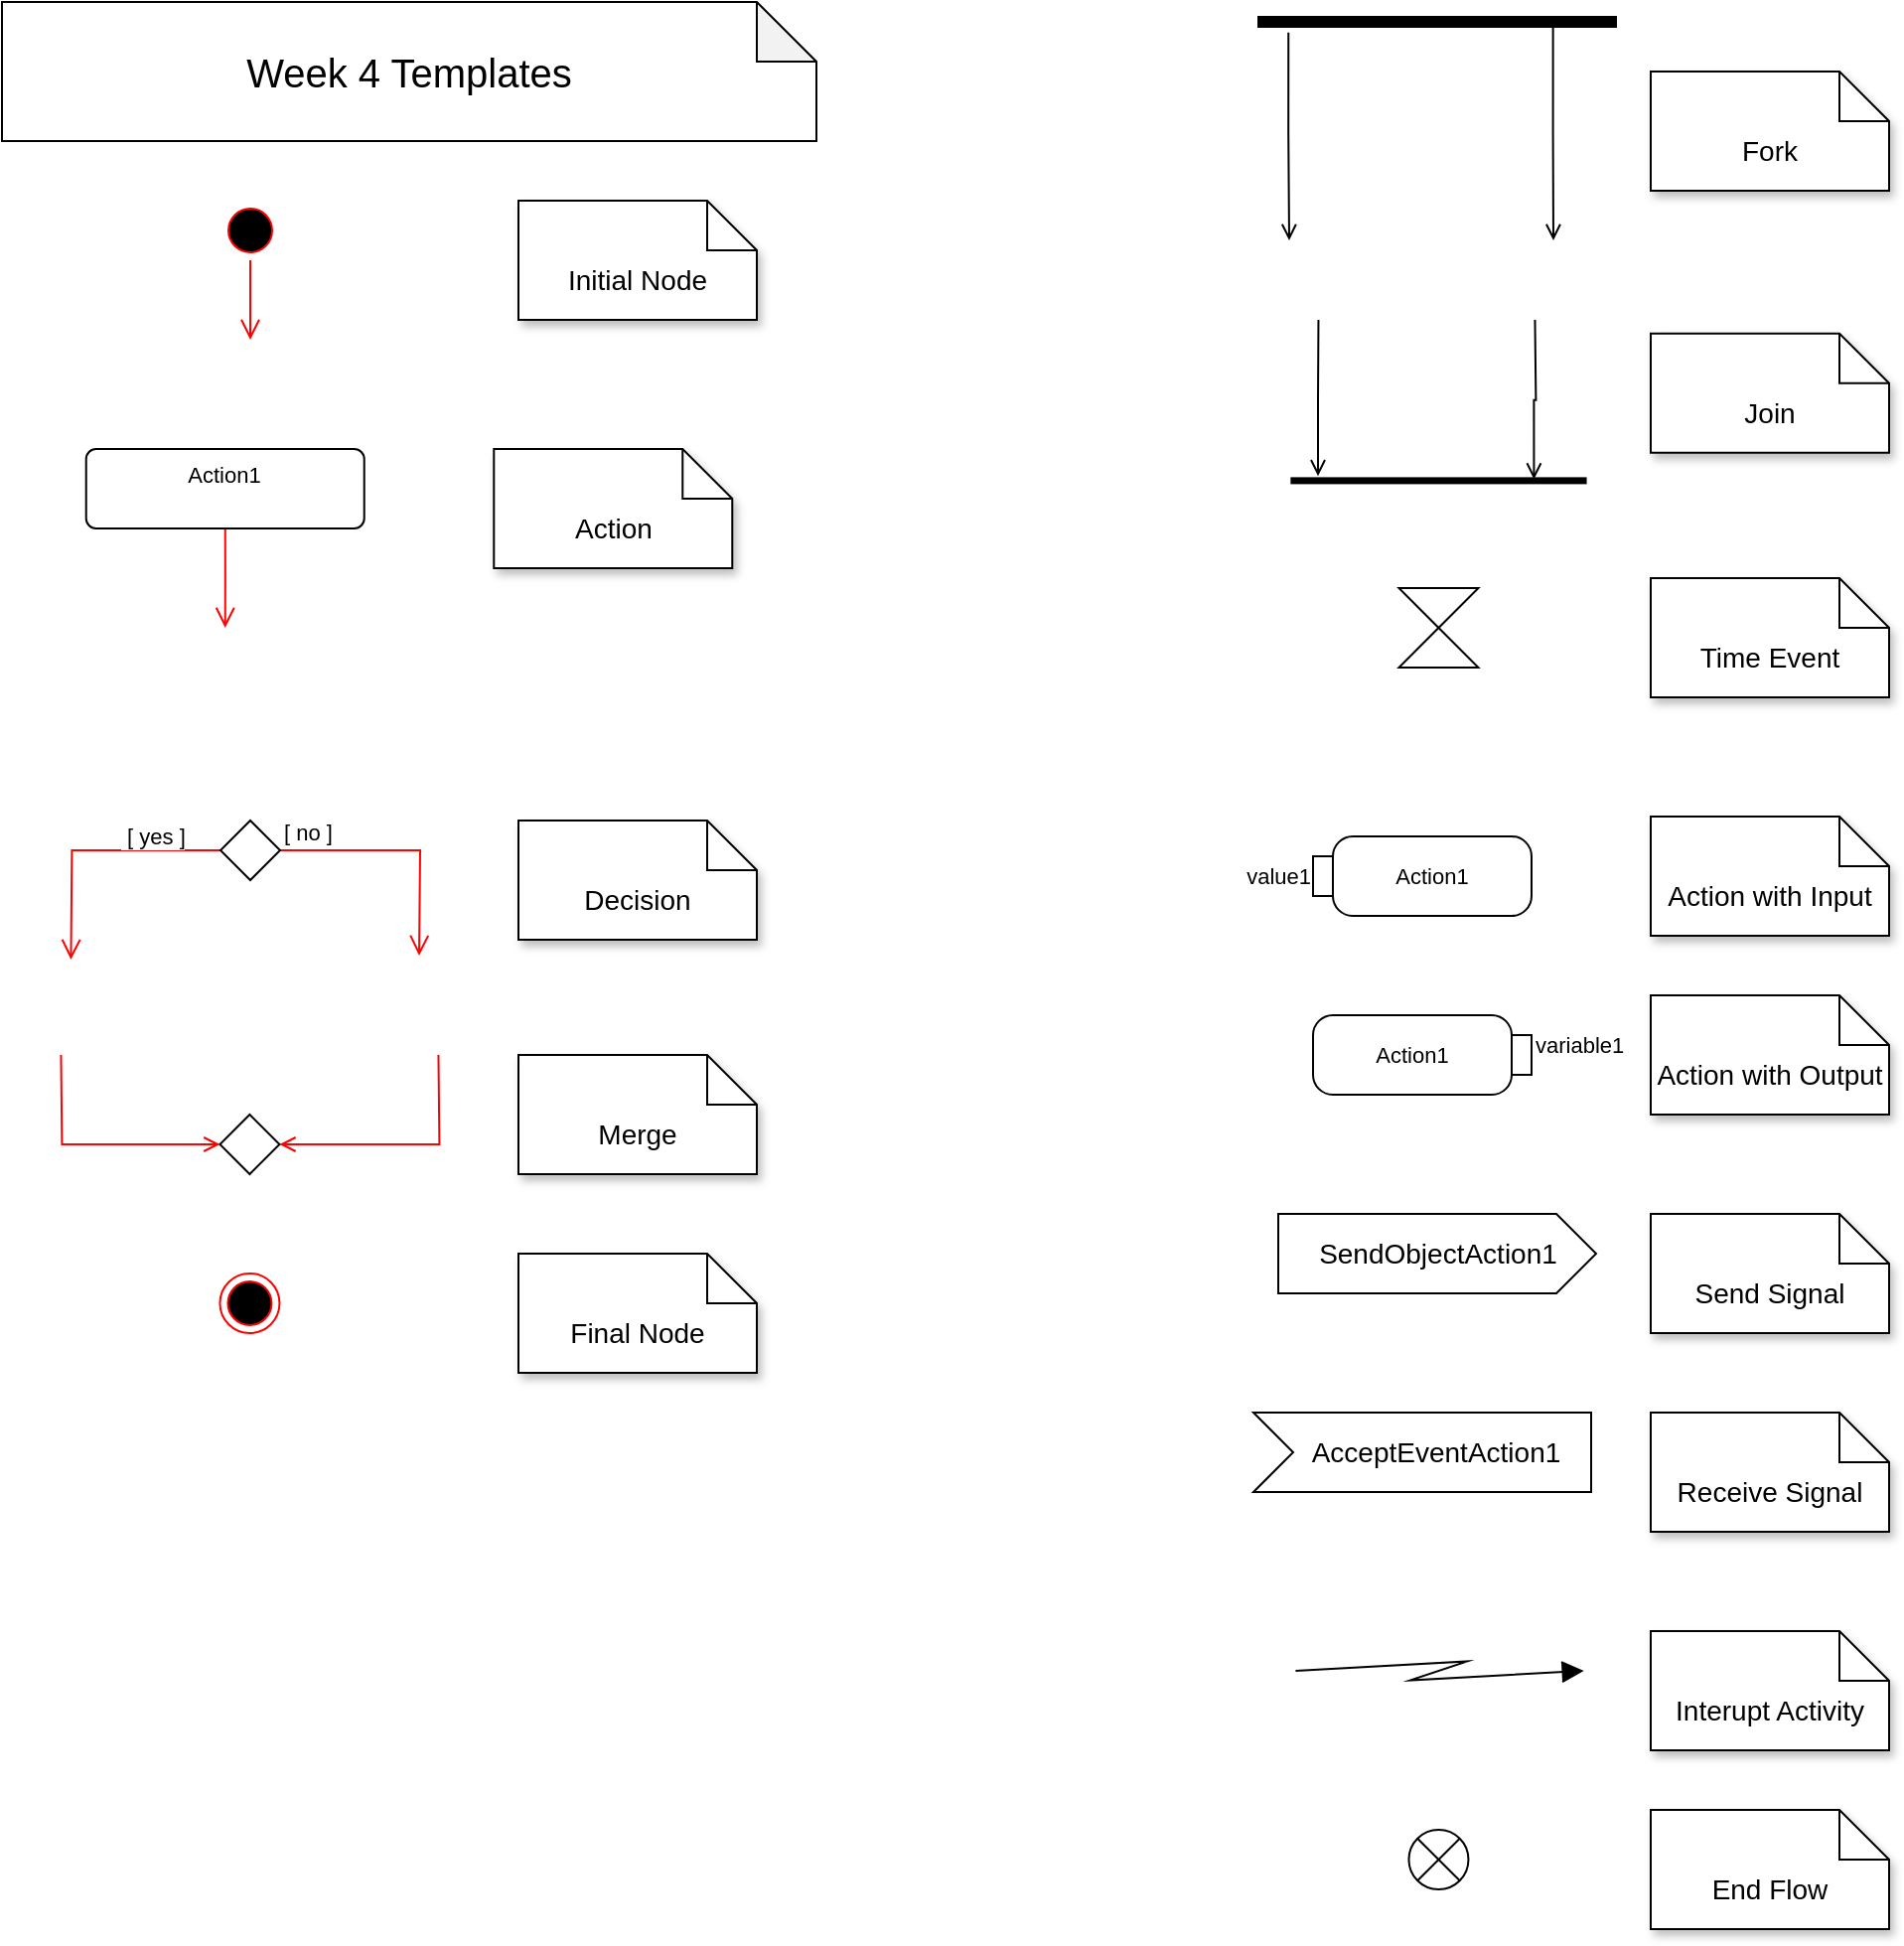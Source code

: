 <mxfile version="24.7.17" pages="14">
  <diagram id="-eWoNesNv4HymUTN18Dt" name="template ">
    <mxGraphModel dx="1290" dy="621" grid="1" gridSize="10" guides="1" tooltips="1" connect="1" arrows="1" fold="1" page="1" pageScale="1" pageWidth="850" pageHeight="1100" math="0" shadow="0">
      <root>
        <mxCell id="0" />
        <mxCell id="1" parent="0" />
        <mxCell id="ig53EgSZqaDGmhLfLkl3-1" value="Week 4 Templates" style="shape=note;whiteSpace=wrap;html=1;backgroundOutline=1;darkOpacity=0.05;fontFamily=Helvetica;fontSize=20;fontColor=default;labelBackgroundColor=default;" vertex="1" parent="1">
          <mxGeometry x="40" y="30" width="410" height="70" as="geometry" />
        </mxCell>
        <mxCell id="ig53EgSZqaDGmhLfLkl3-2" value="" style="ellipse;html=1;shape=startState;fillColor=#000000;strokeColor=#ff0000;" vertex="1" parent="1">
          <mxGeometry x="150" y="130" width="30" height="30" as="geometry" />
        </mxCell>
        <mxCell id="ig53EgSZqaDGmhLfLkl3-3" value="" style="edgeStyle=orthogonalEdgeStyle;html=1;verticalAlign=bottom;endArrow=open;endSize=8;strokeColor=#ff0000;rounded=0;" edge="1" parent="1" source="ig53EgSZqaDGmhLfLkl3-2">
          <mxGeometry relative="1" as="geometry">
            <mxPoint x="165" y="200" as="targetPoint" />
          </mxGeometry>
        </mxCell>
        <mxCell id="ig53EgSZqaDGmhLfLkl3-4" value="" style="edgeStyle=orthogonalEdgeStyle;html=1;verticalAlign=bottom;endArrow=open;endSize=8;strokeColor=#ff0000;rounded=0;exitX=0.5;exitY=1;exitDx=0;exitDy=0;" edge="1" parent="1" source="ig53EgSZqaDGmhLfLkl3-33">
          <mxGeometry relative="1" as="geometry">
            <mxPoint x="152.36" y="345" as="targetPoint" />
            <mxPoint x="152.307" y="295" as="sourcePoint" />
          </mxGeometry>
        </mxCell>
        <mxCell id="ig53EgSZqaDGmhLfLkl3-5" value="[ no ]" style="edgeStyle=orthogonalEdgeStyle;html=1;align=left;verticalAlign=bottom;endArrow=open;endSize=8;strokeColor=#ff0000;rounded=0;exitX=1;exitY=0.5;exitDx=0;exitDy=0;" edge="1" parent="1" source="ig53EgSZqaDGmhLfLkl3-32">
          <mxGeometry x="-1" relative="1" as="geometry">
            <mxPoint x="250" y="510" as="targetPoint" />
            <mxPoint x="204.72" y="462" as="sourcePoint" />
            <mxPoint as="offset" />
          </mxGeometry>
        </mxCell>
        <mxCell id="ig53EgSZqaDGmhLfLkl3-6" value="&amp;nbsp;[ yes ]" style="edgeStyle=orthogonalEdgeStyle;html=1;align=left;verticalAlign=top;endArrow=open;endSize=8;strokeColor=#ff0000;rounded=0;exitX=0;exitY=0.5;exitDx=0;exitDy=0;" edge="1" parent="1" source="ig53EgSZqaDGmhLfLkl3-32">
          <mxGeometry x="-0.192" y="-20" relative="1" as="geometry">
            <mxPoint x="74.72" y="512" as="targetPoint" />
            <mxPoint x="124.72" y="462" as="sourcePoint" />
            <mxPoint as="offset" />
          </mxGeometry>
        </mxCell>
        <mxCell id="ig53EgSZqaDGmhLfLkl3-7" value="" style="ellipse;html=1;shape=endState;fillColor=#000000;strokeColor=#ff0000;" vertex="1" parent="1">
          <mxGeometry x="149.72" y="670" width="30" height="30" as="geometry" />
        </mxCell>
        <mxCell id="ig53EgSZqaDGmhLfLkl3-8" value="" style="edgeStyle=orthogonalEdgeStyle;html=1;align=left;verticalAlign=bottom;endArrow=none;endSize=8;strokeColor=#ff0000;rounded=0;startArrow=open;startFill=0;endFill=0;exitX=1;exitY=0.5;exitDx=0;exitDy=0;" edge="1" parent="1" source="ig53EgSZqaDGmhLfLkl3-41">
          <mxGeometry x="-1" relative="1" as="geometry">
            <mxPoint x="259.72" y="560" as="targetPoint" />
            <mxPoint as="offset" />
            <mxPoint x="204.97" y="610" as="sourcePoint" />
          </mxGeometry>
        </mxCell>
        <mxCell id="ig53EgSZqaDGmhLfLkl3-9" value="" style="edgeStyle=orthogonalEdgeStyle;html=1;align=left;verticalAlign=top;endArrow=none;endSize=8;strokeColor=#ff0000;rounded=0;startArrow=open;startFill=0;endFill=0;exitX=0;exitY=0.5;exitDx=0;exitDy=0;" edge="1" parent="1" source="ig53EgSZqaDGmhLfLkl3-41">
          <mxGeometry x="-0.196" y="-20" relative="1" as="geometry">
            <mxPoint x="69.72" y="560" as="targetPoint" />
            <mxPoint as="offset" />
            <mxPoint x="125" y="610" as="sourcePoint" />
          </mxGeometry>
        </mxCell>
        <mxCell id="ig53EgSZqaDGmhLfLkl3-10" value="Initial Node" style="shape=note2;boundedLbl=1;whiteSpace=wrap;html=1;size=25;verticalAlign=top;align=center;fontFamily=Helvetica;fontSize=14;fontColor=default;labelBackgroundColor=default;shadow=1;" vertex="1" parent="1">
          <mxGeometry x="300" y="130" width="120" height="60" as="geometry" />
        </mxCell>
        <mxCell id="ig53EgSZqaDGmhLfLkl3-11" value="Action" style="shape=note2;boundedLbl=1;whiteSpace=wrap;html=1;size=25;verticalAlign=top;align=center;fontFamily=Helvetica;fontSize=14;fontColor=default;labelBackgroundColor=default;shadow=1;" vertex="1" parent="1">
          <mxGeometry x="287.64" y="255" width="120" height="60" as="geometry" />
        </mxCell>
        <mxCell id="ig53EgSZqaDGmhLfLkl3-12" value="Decision" style="shape=note2;boundedLbl=1;whiteSpace=wrap;html=1;size=25;verticalAlign=top;align=center;fontFamily=Helvetica;fontSize=14;fontColor=default;labelBackgroundColor=default;shadow=1;" vertex="1" parent="1">
          <mxGeometry x="300" y="442" width="120" height="60" as="geometry" />
        </mxCell>
        <mxCell id="ig53EgSZqaDGmhLfLkl3-13" value="Merge" style="shape=note2;boundedLbl=1;whiteSpace=wrap;html=1;size=25;verticalAlign=top;align=center;fontFamily=Helvetica;fontSize=14;fontColor=default;labelBackgroundColor=default;shadow=1;" vertex="1" parent="1">
          <mxGeometry x="300" y="560" width="120" height="60" as="geometry" />
        </mxCell>
        <mxCell id="ig53EgSZqaDGmhLfLkl3-14" value="Final Node" style="shape=note2;boundedLbl=1;whiteSpace=wrap;html=1;size=25;verticalAlign=top;align=center;fontFamily=Helvetica;fontSize=14;fontColor=default;labelBackgroundColor=default;shadow=1;" vertex="1" parent="1">
          <mxGeometry x="300" y="660" width="120" height="60" as="geometry" />
        </mxCell>
        <mxCell id="ig53EgSZqaDGmhLfLkl3-15" style="edgeStyle=orthogonalEdgeStyle;shape=connector;rounded=0;orthogonalLoop=1;jettySize=auto;html=1;strokeColor=default;align=center;verticalAlign=middle;fontFamily=Helvetica;fontSize=11;fontColor=default;labelBackgroundColor=default;endArrow=open;endFill=0;exitX=0.233;exitY=0.176;exitDx=0;exitDy=0;exitPerimeter=0;" edge="1" parent="1" source="ig53EgSZqaDGmhLfLkl3-17">
          <mxGeometry relative="1" as="geometry">
            <mxPoint x="821" y="150" as="targetPoint" />
          </mxGeometry>
        </mxCell>
        <mxCell id="ig53EgSZqaDGmhLfLkl3-16" style="edgeStyle=orthogonalEdgeStyle;shape=connector;rounded=0;orthogonalLoop=1;jettySize=auto;html=1;strokeColor=default;align=center;verticalAlign=middle;fontFamily=Helvetica;fontSize=11;fontColor=default;labelBackgroundColor=default;endArrow=open;endFill=0;exitX=1.567;exitY=0.916;exitDx=0;exitDy=0;exitPerimeter=0;" edge="1" parent="1" source="ig53EgSZqaDGmhLfLkl3-17">
          <mxGeometry relative="1" as="geometry">
            <mxPoint x="688" y="150" as="targetPoint" />
          </mxGeometry>
        </mxCell>
        <mxCell id="ig53EgSZqaDGmhLfLkl3-17" value="" style="html=1;points=[];perimeter=orthogonalPerimeter;fillColor=strokeColor;fontFamily=Helvetica;fontSize=11;fontColor=default;labelBackgroundColor=default;rotation=90;" vertex="1" parent="1">
          <mxGeometry x="760" y="-50" width="5" height="180" as="geometry" />
        </mxCell>
        <mxCell id="ig53EgSZqaDGmhLfLkl3-18" value="" style="shape=collate;html=1;fontFamily=Helvetica;fontSize=11;fontColor=default;labelBackgroundColor=default;" vertex="1" parent="1">
          <mxGeometry x="743.23" y="325" width="40" height="40" as="geometry" />
        </mxCell>
        <mxCell id="ig53EgSZqaDGmhLfLkl3-19" value="Fork" style="shape=note2;boundedLbl=1;whiteSpace=wrap;html=1;size=25;verticalAlign=top;align=center;fontFamily=Helvetica;fontSize=14;fontColor=default;labelBackgroundColor=default;shadow=1;" vertex="1" parent="1">
          <mxGeometry x="870" y="65" width="120" height="60" as="geometry" />
        </mxCell>
        <mxCell id="ig53EgSZqaDGmhLfLkl3-20" value="Join" style="shape=note2;boundedLbl=1;whiteSpace=wrap;html=1;size=25;verticalAlign=top;align=center;fontFamily=Helvetica;fontSize=14;fontColor=default;labelBackgroundColor=default;shadow=1;" vertex="1" parent="1">
          <mxGeometry x="870" y="196.89" width="120" height="60" as="geometry" />
        </mxCell>
        <mxCell id="ig53EgSZqaDGmhLfLkl3-21" style="edgeStyle=orthogonalEdgeStyle;shape=connector;rounded=0;orthogonalLoop=1;jettySize=auto;html=1;strokeColor=default;align=center;verticalAlign=middle;fontFamily=Helvetica;fontSize=11;fontColor=default;labelBackgroundColor=default;endArrow=none;endFill=0;exitX=0.233;exitY=0.176;exitDx=0;exitDy=0;exitPerimeter=0;startArrow=open;startFill=0;" edge="1" parent="1" source="ig53EgSZqaDGmhLfLkl3-23">
          <mxGeometry relative="1" as="geometry">
            <mxPoint x="811.73" y="190" as="targetPoint" />
          </mxGeometry>
        </mxCell>
        <mxCell id="ig53EgSZqaDGmhLfLkl3-22" style="edgeStyle=orthogonalEdgeStyle;shape=connector;rounded=0;orthogonalLoop=1;jettySize=auto;html=1;strokeColor=default;align=center;verticalAlign=middle;fontFamily=Helvetica;fontSize=11;fontColor=default;labelBackgroundColor=default;endArrow=none;endFill=0;exitX=-0.433;exitY=0.91;exitDx=0;exitDy=0;exitPerimeter=0;startArrow=open;startFill=0;" edge="1" parent="1" source="ig53EgSZqaDGmhLfLkl3-23">
          <mxGeometry relative="1" as="geometry">
            <mxPoint x="702.73" y="190" as="targetPoint" />
          </mxGeometry>
        </mxCell>
        <mxCell id="ig53EgSZqaDGmhLfLkl3-23" value="" style="html=1;points=[];perimeter=orthogonalPerimeter;fillColor=strokeColor;fontFamily=Helvetica;fontSize=11;fontColor=default;labelBackgroundColor=default;rotation=90;" vertex="1" parent="1">
          <mxGeometry x="761.98" y="196.886" width="2.5" height="148.114" as="geometry" />
        </mxCell>
        <mxCell id="ig53EgSZqaDGmhLfLkl3-24" value="Time Event" style="shape=note2;boundedLbl=1;whiteSpace=wrap;html=1;size=25;verticalAlign=top;align=center;fontFamily=Helvetica;fontSize=14;fontColor=default;labelBackgroundColor=default;shadow=1;" vertex="1" parent="1">
          <mxGeometry x="870" y="320" width="120" height="60" as="geometry" />
        </mxCell>
        <mxCell id="ig53EgSZqaDGmhLfLkl3-25" value="Action1" style="shape=mxgraph.uml25.action;html=1;align=center;verticalAlign=middle;absoluteArcSize=1;arcSize=10;dashed=0;spacingLeft=10;flipH=1;whiteSpace=wrap;fontFamily=Helvetica;fontSize=11;fontColor=default;labelBackgroundColor=default;" vertex="1" parent="1">
          <mxGeometry x="700" y="450" width="110" height="40" as="geometry" />
        </mxCell>
        <mxCell id="ig53EgSZqaDGmhLfLkl3-26" value="value1" style="text;verticalAlign=middle;align=right;html=1;fontFamily=Helvetica;fontSize=11;fontColor=default;labelBackgroundColor=default;" vertex="1" parent="ig53EgSZqaDGmhLfLkl3-25">
          <mxGeometry x="-60" width="60" height="40" as="geometry" />
        </mxCell>
        <mxCell id="ig53EgSZqaDGmhLfLkl3-27" value="Action1" style="shape=mxgraph.uml25.action;html=1;align=center;verticalAlign=middle;absoluteArcSize=1;arcSize=10;dashed=0;spacingRight=10;whiteSpace=wrap;fontFamily=Helvetica;fontSize=11;fontColor=default;labelBackgroundColor=default;" vertex="1" parent="1">
          <mxGeometry x="700" y="540" width="110" height="40" as="geometry" />
        </mxCell>
        <mxCell id="ig53EgSZqaDGmhLfLkl3-28" value="variable1" style="text;verticalAlign=middle;align=left;html=1;fontFamily=Helvetica;fontSize=11;fontColor=default;labelBackgroundColor=default;" vertex="1" parent="ig53EgSZqaDGmhLfLkl3-27">
          <mxGeometry x="110" width="60" height="30" as="geometry" />
        </mxCell>
        <mxCell id="ig53EgSZqaDGmhLfLkl3-29" value="Action with Input" style="shape=note2;boundedLbl=1;whiteSpace=wrap;html=1;size=25;verticalAlign=top;align=center;fontFamily=Helvetica;fontSize=14;fontColor=default;labelBackgroundColor=default;shadow=1;" vertex="1" parent="1">
          <mxGeometry x="870" y="440" width="120" height="60" as="geometry" />
        </mxCell>
        <mxCell id="ig53EgSZqaDGmhLfLkl3-30" value="Action with Output" style="shape=note2;boundedLbl=1;whiteSpace=wrap;html=1;size=25;verticalAlign=top;align=center;fontFamily=Helvetica;fontSize=14;fontColor=default;labelBackgroundColor=default;shadow=1;" vertex="1" parent="1">
          <mxGeometry x="870" y="530" width="120" height="60" as="geometry" />
        </mxCell>
        <mxCell id="ig53EgSZqaDGmhLfLkl3-31" value="SendObjectAction1" style="html=1;shape=mxgraph.infographic.ribbonSimple;notch1=0;notch2=20;align=center;verticalAlign=middle;fontSize=14;fontStyle=0;fillColor=#FFFFFF;whiteSpace=wrap;fontFamily=Helvetica;fontColor=default;labelBackgroundColor=default;" vertex="1" parent="1">
          <mxGeometry x="682.5" y="640" width="160" height="40" as="geometry" />
        </mxCell>
        <mxCell id="ig53EgSZqaDGmhLfLkl3-32" value="" style="rhombus;fontFamily=Helvetica;fontSize=11;fontColor=default;labelBackgroundColor=default;" vertex="1" parent="1">
          <mxGeometry x="150" y="442" width="30" height="30" as="geometry" />
        </mxCell>
        <mxCell id="ig53EgSZqaDGmhLfLkl3-33" value="Action1" style="html=1;align=center;verticalAlign=top;rounded=1;absoluteArcSize=1;arcSize=10;dashed=0;whiteSpace=wrap;fontFamily=Helvetica;fontSize=11;fontColor=default;labelBackgroundColor=default;" vertex="1" parent="1">
          <mxGeometry x="82.36" y="255" width="140" height="40" as="geometry" />
        </mxCell>
        <mxCell id="ig53EgSZqaDGmhLfLkl3-34" value="Send Signal" style="shape=note2;boundedLbl=1;whiteSpace=wrap;html=1;size=25;verticalAlign=top;align=center;fontFamily=Helvetica;fontSize=14;fontColor=default;labelBackgroundColor=default;shadow=1;" vertex="1" parent="1">
          <mxGeometry x="870" y="640" width="120" height="60" as="geometry" />
        </mxCell>
        <mxCell id="ig53EgSZqaDGmhLfLkl3-35" value="AcceptEventAction1" style="html=1;shape=mxgraph.infographic.ribbonSimple;notch1=20;notch2=0;align=center;verticalAlign=middle;fontSize=14;fontStyle=0;fillColor=#FFFFFF;flipH=0;spacingRight=0;spacingLeft=14;whiteSpace=wrap;fontFamily=Helvetica;fontColor=default;labelBackgroundColor=default;" vertex="1" parent="1">
          <mxGeometry x="670" y="740" width="170" height="40" as="geometry" />
        </mxCell>
        <mxCell id="ig53EgSZqaDGmhLfLkl3-36" value="Receive Signal" style="shape=note2;boundedLbl=1;whiteSpace=wrap;html=1;size=25;verticalAlign=top;align=center;fontFamily=Helvetica;fontSize=14;fontColor=default;labelBackgroundColor=default;shadow=1;" vertex="1" parent="1">
          <mxGeometry x="870" y="740" width="120" height="60" as="geometry" />
        </mxCell>
        <mxCell id="ig53EgSZqaDGmhLfLkl3-37" value="" style="shape=mxgraph.lean_mapping.electronic_info_flow_edge;html=1;rounded=0;strokeColor=default;align=center;verticalAlign=middle;fontFamily=Helvetica;fontSize=11;fontColor=default;labelBackgroundColor=default;edgeStyle=orthogonalEdgeStyle;endArrow=open;endFill=0;" edge="1" parent="1">
          <mxGeometry width="160" relative="1" as="geometry">
            <mxPoint x="683.23" y="870" as="sourcePoint" />
            <mxPoint x="843.23" y="870" as="targetPoint" />
            <Array as="points">
              <mxPoint x="683.23" y="890" />
              <mxPoint x="843.23" y="890" />
            </Array>
          </mxGeometry>
        </mxCell>
        <mxCell id="ig53EgSZqaDGmhLfLkl3-38" value="Interupt Activity" style="shape=note2;boundedLbl=1;whiteSpace=wrap;html=1;size=25;verticalAlign=top;align=center;fontFamily=Helvetica;fontSize=14;fontColor=default;labelBackgroundColor=default;shadow=1;" vertex="1" parent="1">
          <mxGeometry x="870" y="850" width="120" height="60" as="geometry" />
        </mxCell>
        <mxCell id="ig53EgSZqaDGmhLfLkl3-39" value="" style="shape=sumEllipse;perimeter=ellipsePerimeter;html=1;backgroundOutline=1;fontFamily=Helvetica;fontSize=11;fontColor=default;labelBackgroundColor=default;" vertex="1" parent="1">
          <mxGeometry x="748.23" y="950" width="30" height="30" as="geometry" />
        </mxCell>
        <mxCell id="ig53EgSZqaDGmhLfLkl3-40" value="End Flow" style="shape=note2;boundedLbl=1;whiteSpace=wrap;html=1;size=25;verticalAlign=top;align=center;fontFamily=Helvetica;fontSize=14;fontColor=default;labelBackgroundColor=default;shadow=1;" vertex="1" parent="1">
          <mxGeometry x="870" y="940" width="120" height="60" as="geometry" />
        </mxCell>
        <mxCell id="ig53EgSZqaDGmhLfLkl3-41" value="" style="rhombus;fontFamily=Helvetica;fontSize=11;fontColor=default;labelBackgroundColor=default;" vertex="1" parent="1">
          <mxGeometry x="149.72" y="590" width="30" height="30" as="geometry" />
        </mxCell>
      </root>
    </mxGraphModel>
  </diagram>
  <diagram name="Sign Up " id="QqgV9S8x0pamI0SzPm8E">
    <mxGraphModel dx="1433" dy="690" grid="1" gridSize="10" guides="1" tooltips="1" connect="1" arrows="1" fold="1" page="1" pageScale="1" pageWidth="850" pageHeight="1100" math="0" shadow="0">
      <root>
        <mxCell id="0" />
        <mxCell id="1" parent="0" />
        <mxCell id="d-6rySkYnPF_2BSO1hpO-1" value="" style="ellipse;html=1;shape=startState;fillColor=#000000;strokeColor=#ff0000;" vertex="1" parent="1">
          <mxGeometry x="395" y="120" width="30" height="30" as="geometry" />
        </mxCell>
        <mxCell id="d-6rySkYnPF_2BSO1hpO-2" value="" style="edgeStyle=orthogonalEdgeStyle;html=1;verticalAlign=bottom;endArrow=open;endSize=8;strokeColor=#ff0000;rounded=0;" edge="1" parent="1" source="d-6rySkYnPF_2BSO1hpO-1">
          <mxGeometry relative="1" as="geometry">
            <mxPoint x="410" y="200" as="targetPoint" />
          </mxGeometry>
        </mxCell>
        <mxCell id="d-6rySkYnPF_2BSO1hpO-3" value="Sign Up For Membership" style="shape=note2;boundedLbl=1;whiteSpace=wrap;html=1;size=25;verticalAlign=top;align=center;" vertex="1" parent="1">
          <mxGeometry x="160" y="90" width="120" height="60" as="geometry" />
        </mxCell>
        <mxCell id="oAeY_02KgjEqV5Ez1mPH-1" value="" style="edgeStyle=orthogonalEdgeStyle;html=1;verticalAlign=bottom;endArrow=open;endSize=8;strokeColor=#ff0000;rounded=0;exitX=0.5;exitY=1;exitDx=0;exitDy=0;" edge="1" parent="1" source="oAeY_02KgjEqV5Ez1mPH-2">
          <mxGeometry relative="1" as="geometry">
            <mxPoint x="410" y="290" as="targetPoint" />
            <mxPoint x="409.947" y="240" as="sourcePoint" />
          </mxGeometry>
        </mxCell>
        <mxCell id="oAeY_02KgjEqV5Ez1mPH-2" value="User Selects Sign Up For Membership" style="html=1;align=center;verticalAlign=top;rounded=1;absoluteArcSize=1;arcSize=10;dashed=0;whiteSpace=wrap;fontFamily=Helvetica;fontSize=11;fontColor=default;labelBackgroundColor=default;" vertex="1" parent="1">
          <mxGeometry x="340" y="200" width="140" height="40" as="geometry" />
        </mxCell>
        <mxCell id="oAeY_02KgjEqV5Ez1mPH-3" value="System prompts user to input person account details." style="html=1;align=center;verticalAlign=top;rounded=1;absoluteArcSize=1;arcSize=10;dashed=0;whiteSpace=wrap;fontFamily=Helvetica;fontSize=11;fontColor=default;labelBackgroundColor=default;" vertex="1" parent="1">
          <mxGeometry x="340" y="290" width="140" height="50" as="geometry" />
        </mxCell>
        <mxCell id="EhJYgdxpM0fvCTFSc2g4-1" value="User submits information to form" style="shape=mxgraph.uml25.action;html=1;align=center;verticalAlign=middle;absoluteArcSize=1;arcSize=10;dashed=0;spacingLeft=10;flipH=1;whiteSpace=wrap;fontFamily=Helvetica;fontSize=11;fontColor=default;labelBackgroundColor=default;" vertex="1" parent="1">
          <mxGeometry x="350" y="390" width="110" height="40" as="geometry" />
        </mxCell>
        <mxCell id="EhJYgdxpM0fvCTFSc2g4-2" value="Personal Account Details" style="text;verticalAlign=middle;align=right;html=1;fontFamily=Helvetica;fontSize=11;fontColor=default;labelBackgroundColor=default;" vertex="1" parent="EhJYgdxpM0fvCTFSc2g4-1">
          <mxGeometry x="-60" width="60" height="40" as="geometry" />
        </mxCell>
        <mxCell id="EhJYgdxpM0fvCTFSc2g4-4" value="" style="edgeStyle=orthogonalEdgeStyle;html=1;verticalAlign=bottom;endArrow=open;endSize=8;strokeColor=#ff0000;rounded=0;" edge="1" parent="1">
          <mxGeometry relative="1" as="geometry">
            <mxPoint x="404.5" y="390" as="targetPoint" />
            <mxPoint x="404.5" y="340" as="sourcePoint" />
          </mxGeometry>
        </mxCell>
        <mxCell id="8ATo7LkGtJSPfrYSjJpL-1" value="The information provided is not valid or &#39;already in use&#39;" style="edgeStyle=orthogonalEdgeStyle;html=1;align=left;verticalAlign=bottom;endArrow=open;endSize=8;strokeColor=#ff0000;rounded=0;exitX=1;exitY=0.5;exitDx=0;exitDy=0;" edge="1" parent="1" source="8ATo7LkGtJSPfrYSjJpL-3">
          <mxGeometry x="-1" relative="1" as="geometry">
            <mxPoint x="499.76" y="550" as="targetPoint" />
            <mxPoint x="439.76" y="500" as="sourcePoint" />
            <mxPoint as="offset" />
          </mxGeometry>
        </mxCell>
        <mxCell id="8ATo7LkGtJSPfrYSjJpL-2" value="The information provided is valid." style="edgeStyle=orthogonalEdgeStyle;html=1;align=left;verticalAlign=top;endArrow=open;endSize=8;strokeColor=#ff0000;rounded=0;exitX=0;exitY=0.5;exitDx=0;exitDy=0;" edge="1" parent="1" source="8ATo7LkGtJSPfrYSjJpL-3">
          <mxGeometry x="0.152" y="-113" relative="1" as="geometry">
            <mxPoint x="309.76" y="550" as="targetPoint" />
            <mxPoint x="359.76" y="500" as="sourcePoint" />
            <mxPoint x="3" y="-24" as="offset" />
          </mxGeometry>
        </mxCell>
        <mxCell id="8ATo7LkGtJSPfrYSjJpL-3" value="" style="rhombus;fontFamily=Helvetica;fontSize=11;fontColor=default;labelBackgroundColor=default;" vertex="1" parent="1">
          <mxGeometry x="385.04" y="480" width="30" height="30" as="geometry" />
        </mxCell>
        <mxCell id="8ATo7LkGtJSPfrYSjJpL-4" value="" style="edgeStyle=orthogonalEdgeStyle;html=1;verticalAlign=bottom;endArrow=open;endSize=8;strokeColor=#ff0000;rounded=0;" edge="1" parent="1">
          <mxGeometry relative="1" as="geometry">
            <mxPoint x="399.54" y="480" as="targetPoint" />
            <mxPoint x="399.54" y="430" as="sourcePoint" />
          </mxGeometry>
        </mxCell>
        <mxCell id="8ATo7LkGtJSPfrYSjJpL-5" value="System generates unique membership ID and assigns to users new account.&lt;div&gt;&lt;br&gt;&lt;/div&gt;" style="html=1;align=center;verticalAlign=top;rounded=1;absoluteArcSize=1;arcSize=10;dashed=0;whiteSpace=wrap;fontFamily=Helvetica;fontSize=11;fontColor=default;labelBackgroundColor=default;" vertex="1" parent="1">
          <mxGeometry x="220" y="550" width="160" height="60" as="geometry" />
        </mxCell>
        <mxCell id="8ATo7LkGtJSPfrYSjJpL-6" value="Notify user process failed and to try again, and redirected to home page." style="html=1;align=center;verticalAlign=top;rounded=1;absoluteArcSize=1;arcSize=10;dashed=0;whiteSpace=wrap;fontFamily=Helvetica;fontSize=11;fontColor=default;labelBackgroundColor=default;" vertex="1" parent="1">
          <mxGeometry x="440" y="550" width="145" height="50" as="geometry" />
        </mxCell>
        <mxCell id="ONVgm3grLmpk93GYkpYi-1" value="" style="edgeStyle=orthogonalEdgeStyle;html=1;align=left;verticalAlign=bottom;endArrow=none;endSize=8;strokeColor=#ff0000;rounded=0;startArrow=open;startFill=0;endFill=0;exitX=1;exitY=0.5;exitDx=0;exitDy=0;entryX=0.4;entryY=0.936;entryDx=0;entryDy=0;entryPerimeter=0;" edge="1" parent="1" source="hkoX9W7kXPfB9Shg8IGR-1" target="8ATo7LkGtJSPfrYSjJpL-6">
          <mxGeometry x="-1" relative="1" as="geometry">
            <mxPoint x="499.76" y="610" as="targetPoint" />
            <mxPoint as="offset" />
            <mxPoint x="420.04" y="655" as="sourcePoint" />
          </mxGeometry>
        </mxCell>
        <mxCell id="ONVgm3grLmpk93GYkpYi-2" value="" style="edgeStyle=orthogonalEdgeStyle;html=1;align=left;verticalAlign=top;endArrow=none;endSize=8;strokeColor=#ff0000;rounded=0;startArrow=open;startFill=0;endFill=0;exitX=0;exitY=0.5;exitDx=0;exitDy=0;" edge="1" parent="1">
          <mxGeometry x="-0.196" y="-20" relative="1" as="geometry">
            <mxPoint x="309.76" y="610" as="targetPoint" />
            <mxPoint as="offset" />
            <mxPoint x="390.04" y="655" as="sourcePoint" />
          </mxGeometry>
        </mxCell>
        <mxCell id="hkoX9W7kXPfB9Shg8IGR-1" value="" style="ellipse;html=1;shape=endState;fillColor=#000000;strokeColor=#ff0000;" vertex="1" parent="1">
          <mxGeometry x="390" y="640" width="30" height="30" as="geometry" />
        </mxCell>
      </root>
    </mxGraphModel>
  </diagram>
  <diagram id="K08cR--ZRS0HH3JuLWcB" name="Media Check Out ">
    <mxGraphModel dx="1985" dy="955" grid="1" gridSize="10" guides="1" tooltips="1" connect="1" arrows="1" fold="1" page="1" pageScale="1" pageWidth="850" pageHeight="1100" math="0" shadow="0">
      <root>
        <mxCell id="0" />
        <mxCell id="1" parent="0" />
        <mxCell id="2R9r_CAe25SUYPNmJSvr-1" value="" style="edgeStyle=orthogonalEdgeStyle;html=1;verticalAlign=bottom;endArrow=open;endSize=8;strokeColor=#ff0000;rounded=0;" edge="1" parent="1">
          <mxGeometry relative="1" as="geometry">
            <mxPoint x="415" y="180" as="targetPoint" />
            <mxPoint x="415" y="140" as="sourcePoint" />
          </mxGeometry>
        </mxCell>
        <mxCell id="9cBUHPzCvHQyRVLOgqtC-1" value="" style="ellipse;html=1;shape=startState;fillColor=#000000;strokeColor=#ff0000;" vertex="1" parent="1">
          <mxGeometry x="400" y="110" width="30" height="30" as="geometry" />
        </mxCell>
        <mxCell id="Zqy7SdiIGJuv5M1fbQ8d-1" value="Check Out Media" style="shape=note2;boundedLbl=1;whiteSpace=wrap;html=1;size=25;verticalAlign=top;align=center;" vertex="1" parent="1">
          <mxGeometry x="90" y="50" width="120" height="60" as="geometry" />
        </mxCell>
        <mxCell id="6P96FoQiGuP13w_HKe5H-1" value="" style="edgeStyle=orthogonalEdgeStyle;html=1;verticalAlign=bottom;endArrow=open;endSize=8;strokeColor=#ff0000;rounded=0;exitX=0.5;exitY=1;exitDx=0;exitDy=0;" edge="1" parent="1" source="6P96FoQiGuP13w_HKe5H-2">
          <mxGeometry relative="1" as="geometry">
            <mxPoint x="415" y="270" as="targetPoint" />
            <mxPoint x="414.947" y="220" as="sourcePoint" />
          </mxGeometry>
        </mxCell>
        <mxCell id="6P96FoQiGuP13w_HKe5H-2" value="User Selects Check Out Media Icon in Catalog" style="html=1;align=center;verticalAlign=top;rounded=1;absoluteArcSize=1;arcSize=10;dashed=0;whiteSpace=wrap;fontFamily=Helvetica;fontSize=11;fontColor=default;labelBackgroundColor=default;" vertex="1" parent="1">
          <mxGeometry x="345" y="180" width="140" height="40" as="geometry" />
        </mxCell>
        <mxCell id="6P96FoQiGuP13w_HKe5H-3" value="User Picks Item From Catalog to Check Out" style="html=1;align=center;verticalAlign=top;rounded=1;absoluteArcSize=1;arcSize=10;dashed=0;whiteSpace=wrap;fontFamily=Helvetica;fontSize=11;fontColor=default;labelBackgroundColor=default;" vertex="1" parent="1">
          <mxGeometry x="345" y="270" width="140" height="40" as="geometry" />
        </mxCell>
        <mxCell id="iBpBddX6c4ZLQSkBsOnx-1" value="Users account has a hold and can not check out any media.&amp;nbsp;" style="edgeStyle=orthogonalEdgeStyle;html=1;align=left;verticalAlign=bottom;endArrow=open;endSize=8;strokeColor=#ff0000;rounded=0;exitX=1;exitY=0.5;exitDx=0;exitDy=0;" edge="1" parent="1" source="iBpBddX6c4ZLQSkBsOnx-3">
          <mxGeometry x="-1" relative="1" as="geometry">
            <mxPoint x="509.76" y="430" as="targetPoint" />
            <mxPoint x="449.76" y="380" as="sourcePoint" />
            <mxPoint as="offset" />
          </mxGeometry>
        </mxCell>
        <mxCell id="iBpBddX6c4ZLQSkBsOnx-2" value="User has valid account, and can check out media." style="edgeStyle=orthogonalEdgeStyle;html=1;align=left;verticalAlign=top;endArrow=open;endSize=8;strokeColor=#ff0000;rounded=0;exitX=0;exitY=0.5;exitDx=0;exitDy=0;" edge="1" parent="1" source="iBpBddX6c4ZLQSkBsOnx-3">
          <mxGeometry x="0.183" y="-182" relative="1" as="geometry">
            <mxPoint x="319.76" y="430" as="targetPoint" />
            <mxPoint x="369.76" y="380" as="sourcePoint" />
            <mxPoint x="2" y="-24" as="offset" />
          </mxGeometry>
        </mxCell>
        <mxCell id="iBpBddX6c4ZLQSkBsOnx-3" value="" style="rhombus;fontFamily=Helvetica;fontSize=11;fontColor=default;labelBackgroundColor=default;" vertex="1" parent="1">
          <mxGeometry x="400.0" y="360" width="30" height="30" as="geometry" />
        </mxCell>
        <mxCell id="iBpBddX6c4ZLQSkBsOnx-4" value="" style="edgeStyle=orthogonalEdgeStyle;html=1;verticalAlign=bottom;endArrow=open;endSize=8;strokeColor=#ff0000;rounded=0;exitX=0.5;exitY=1;exitDx=0;exitDy=0;" edge="1" parent="1">
          <mxGeometry relative="1" as="geometry">
            <mxPoint x="414.5" y="360" as="targetPoint" />
            <mxPoint x="414.5" y="310" as="sourcePoint" />
          </mxGeometry>
        </mxCell>
        <mxCell id="iBpBddX6c4ZLQSkBsOnx-5" value="System Checks Item Availibility" style="html=1;align=center;verticalAlign=top;rounded=1;absoluteArcSize=1;arcSize=10;dashed=0;whiteSpace=wrap;fontFamily=Helvetica;fontSize=11;fontColor=default;labelBackgroundColor=default;" vertex="1" parent="1">
          <mxGeometry x="260" y="430" width="140" height="50" as="geometry" />
        </mxCell>
        <mxCell id="iBpBddX6c4ZLQSkBsOnx-7" value="User Is Infomred of account issue and redirected back to catalog page." style="html=1;align=center;verticalAlign=top;rounded=1;absoluteArcSize=1;arcSize=10;dashed=0;whiteSpace=wrap;fontFamily=Helvetica;fontSize=11;fontColor=default;labelBackgroundColor=default;" vertex="1" parent="1">
          <mxGeometry x="440" y="430" width="140" height="50" as="geometry" />
        </mxCell>
        <mxCell id="iBpBddX6c4ZLQSkBsOnx-8" value="" style="edgeStyle=orthogonalEdgeStyle;html=1;verticalAlign=bottom;endArrow=open;endSize=8;strokeColor=#ff0000;rounded=0;exitX=1;exitY=0.5;exitDx=0;exitDy=0;entryX=1;entryY=0.5;entryDx=0;entryDy=0;" edge="1" parent="1" source="iBpBddX6c4ZLQSkBsOnx-7" target="9cBUHPzCvHQyRVLOgqtC-1">
          <mxGeometry relative="1" as="geometry">
            <mxPoint x="630" y="520" as="targetPoint" />
            <mxPoint x="630" y="470" as="sourcePoint" />
            <Array as="points">
              <mxPoint x="730" y="465" />
              <mxPoint x="730" y="125" />
            </Array>
          </mxGeometry>
        </mxCell>
        <mxCell id="azaf7nh-QQjDikQxQGBO-1" value="Item selcted can not be checked out.&amp;nbsp;" style="edgeStyle=orthogonalEdgeStyle;html=1;align=left;verticalAlign=bottom;endArrow=open;endSize=8;strokeColor=#ff0000;rounded=0;exitX=1;exitY=0.5;exitDx=0;exitDy=0;" edge="1" parent="1" source="azaf7nh-QQjDikQxQGBO-3">
          <mxGeometry x="-1" y="235" relative="1" as="geometry">
            <mxPoint x="410" y="600" as="targetPoint" />
            <mxPoint x="350" y="550" as="sourcePoint" />
            <mxPoint x="-235" y="230" as="offset" />
          </mxGeometry>
        </mxCell>
        <mxCell id="azaf7nh-QQjDikQxQGBO-2" value="Item selcted is available to check out&amp;nbsp;" style="edgeStyle=orthogonalEdgeStyle;html=1;align=left;verticalAlign=top;endArrow=open;endSize=8;strokeColor=#ff0000;rounded=0;exitX=0;exitY=0.5;exitDx=0;exitDy=0;" edge="1" parent="1" source="azaf7nh-QQjDikQxQGBO-3">
          <mxGeometry x="-1" y="-51" relative="1" as="geometry">
            <mxPoint x="220" y="600" as="targetPoint" />
            <mxPoint x="270" y="550" as="sourcePoint" />
            <mxPoint x="45" y="26" as="offset" />
          </mxGeometry>
        </mxCell>
        <mxCell id="azaf7nh-QQjDikQxQGBO-3" value="" style="rhombus;fontFamily=Helvetica;fontSize=11;fontColor=default;labelBackgroundColor=default;" vertex="1" parent="1">
          <mxGeometry x="295.28" y="530" width="30" height="30" as="geometry" />
        </mxCell>
        <mxCell id="azaf7nh-QQjDikQxQGBO-4" value="" style="edgeStyle=orthogonalEdgeStyle;html=1;verticalAlign=bottom;endArrow=open;endSize=8;strokeColor=#ff0000;rounded=0;exitX=0.5;exitY=1;exitDx=0;exitDy=0;" edge="1" parent="1">
          <mxGeometry relative="1" as="geometry">
            <mxPoint x="310" y="530" as="targetPoint" />
            <mxPoint x="310" y="480" as="sourcePoint" />
          </mxGeometry>
        </mxCell>
        <mxCell id="azaf7nh-QQjDikQxQGBO-5" value="User is informed of problem and redirected back to catalog.&amp;nbsp;" style="html=1;align=center;verticalAlign=top;rounded=1;absoluteArcSize=1;arcSize=10;dashed=0;whiteSpace=wrap;fontFamily=Helvetica;fontSize=11;fontColor=default;labelBackgroundColor=default;" vertex="1" parent="1">
          <mxGeometry x="155.28" y="600" width="140" height="50" as="geometry" />
        </mxCell>
        <mxCell id="azaf7nh-QQjDikQxQGBO-6" value="" style="edgeStyle=orthogonalEdgeStyle;html=1;verticalAlign=bottom;endArrow=open;endSize=8;strokeColor=#ff0000;rounded=0;entryX=0;entryY=0.5;entryDx=0;entryDy=0;" edge="1" parent="1" target="6P96FoQiGuP13w_HKe5H-3">
          <mxGeometry relative="1" as="geometry">
            <mxPoint x="100" y="650" as="targetPoint" />
            <mxPoint x="150" y="630" as="sourcePoint" />
            <Array as="points">
              <mxPoint x="150" y="631" />
              <mxPoint x="80" y="631" />
              <mxPoint x="80" y="290" />
            </Array>
          </mxGeometry>
        </mxCell>
        <mxCell id="DF3riHxVY-3yfnlwd3e7-1" value="&lt;span style=&quot;font-size: 11px;&quot;&gt;Update the inventory database to reflect the&lt;/span&gt;&lt;div&gt;&lt;span style=&quot;font-size: 11px;&quot;&gt;&amp;nbsp;new checked-out item&#39;s status.&lt;/span&gt;&lt;/div&gt;" style="html=1;shape=mxgraph.infographic.ribbonSimple;notch1=0;notch2=20;align=center;verticalAlign=middle;fontSize=14;fontStyle=0;fillColor=#FFFFFF;whiteSpace=wrap;fontFamily=Helvetica;fontColor=default;labelBackgroundColor=default;" vertex="1" parent="1">
          <mxGeometry x="325.28" y="600" width="240" height="50" as="geometry" />
        </mxCell>
        <mxCell id="6Q7Sbd0jAXfFnFFU6-M7-1" value="Upload to database is unsucsessful.&amp;nbsp;" style="edgeStyle=orthogonalEdgeStyle;html=1;align=left;verticalAlign=bottom;endArrow=open;endSize=8;strokeColor=#ff0000;rounded=0;exitX=1;exitY=0.5;exitDx=0;exitDy=0;" edge="1" parent="1" source="6Q7Sbd0jAXfFnFFU6-M7-3">
          <mxGeometry x="-0.863" y="15" relative="1" as="geometry">
            <mxPoint x="502.39" y="748" as="targetPoint" />
            <mxPoint x="457.11" y="700" as="sourcePoint" />
            <mxPoint as="offset" />
          </mxGeometry>
        </mxCell>
        <mxCell id="6Q7Sbd0jAXfFnFFU6-M7-2" value="Upload to database is sucsessful." style="edgeStyle=orthogonalEdgeStyle;html=1;align=left;verticalAlign=top;endArrow=open;endSize=8;strokeColor=#ff0000;rounded=0;exitX=0;exitY=0.5;exitDx=0;exitDy=0;" edge="1" parent="1" source="6Q7Sbd0jAXfFnFFU6-M7-3">
          <mxGeometry x="-0.024" y="-120" relative="1" as="geometry">
            <mxPoint x="327.11" y="750" as="targetPoint" />
            <mxPoint x="377.11" y="700" as="sourcePoint" />
            <mxPoint x="2" y="-24" as="offset" />
          </mxGeometry>
        </mxCell>
        <mxCell id="6Q7Sbd0jAXfFnFFU6-M7-5" value="" style="edgeStyle=orthogonalEdgeStyle;html=1;verticalAlign=bottom;endArrow=open;endSize=8;strokeColor=#ff0000;rounded=0;exitX=0.5;exitY=1;exitDx=0;exitDy=0;" edge="1" parent="1" target="6Q7Sbd0jAXfFnFFU6-M7-3">
          <mxGeometry relative="1" as="geometry">
            <mxPoint x="400" y="680" as="targetPoint" />
            <mxPoint x="400" y="650" as="sourcePoint" />
          </mxGeometry>
        </mxCell>
        <mxCell id="6Q7Sbd0jAXfFnFFU6-M7-3" value="" style="rhombus;fontFamily=Helvetica;fontSize=11;fontColor=default;labelBackgroundColor=default;" vertex="1" parent="1">
          <mxGeometry x="380" y="680" width="30" height="30" as="geometry" />
        </mxCell>
        <mxCell id="6Q7Sbd0jAXfFnFFU6-M7-6" value="System prompts user of error and inorms them to try process again." style="html=1;align=center;verticalAlign=top;rounded=1;absoluteArcSize=1;arcSize=10;dashed=0;whiteSpace=wrap;fontFamily=Helvetica;fontSize=11;fontColor=default;labelBackgroundColor=default;" vertex="1" parent="1">
          <mxGeometry x="440" y="750" width="140" height="50" as="geometry" />
        </mxCell>
        <mxCell id="AqOmtv7NKpSQRwgMv9uQ-1" value="System assigns due date to rental and linked account" style="html=1;shape=mxgraph.infographic.ribbonSimple;notch1=20;notch2=0;align=center;verticalAlign=middle;fontSize=14;fontStyle=0;fillColor=#FFFFFF;flipH=0;spacingRight=0;spacingLeft=14;whiteSpace=wrap;fontFamily=Helvetica;fontColor=default;labelBackgroundColor=default;" vertex="1" parent="1">
          <mxGeometry x="190" y="750" width="210" height="40" as="geometry" />
        </mxCell>
        <mxCell id="AqOmtv7NKpSQRwgMv9uQ-2" value="" style="edgeStyle=orthogonalEdgeStyle;html=1;verticalAlign=bottom;endArrow=open;endSize=8;strokeColor=#ff0000;rounded=0;exitX=0.5;exitY=1;exitDx=0;exitDy=0;" edge="1" parent="1">
          <mxGeometry relative="1" as="geometry">
            <mxPoint x="324.28" y="840" as="targetPoint" />
            <mxPoint x="324.28" y="790" as="sourcePoint" />
          </mxGeometry>
        </mxCell>
        <mxCell id="AqOmtv7NKpSQRwgMv9uQ-3" value="" style="edgeStyle=orthogonalEdgeStyle;html=1;verticalAlign=bottom;endArrow=open;endSize=8;strokeColor=#ff0000;rounded=0;exitX=0.5;exitY=1;exitDx=0;exitDy=0;entryX=1;entryY=1;entryDx=0;entryDy=0;" edge="1" parent="1" target="3aQZF3di_bEIiiar6xgQ-1">
          <mxGeometry relative="1" as="geometry">
            <mxPoint x="440" y="960" as="targetPoint" />
            <mxPoint x="500" y="800" as="sourcePoint" />
            <Array as="points">
              <mxPoint x="500" y="801" />
              <mxPoint x="520" y="801" />
              <mxPoint x="520" y="966" />
            </Array>
          </mxGeometry>
        </mxCell>
        <mxCell id="AqOmtv7NKpSQRwgMv9uQ-4" value="Confirm checkout, show details and rental ID number" style="html=1;align=center;verticalAlign=top;rounded=1;absoluteArcSize=1;arcSize=10;dashed=0;whiteSpace=wrap;fontFamily=Helvetica;fontSize=11;fontColor=default;labelBackgroundColor=default;" vertex="1" parent="1">
          <mxGeometry x="260" y="840" width="140" height="50" as="geometry" />
        </mxCell>
        <mxCell id="3aQZF3di_bEIiiar6xgQ-1" value="" style="ellipse;html=1;shape=endState;fillColor=#000000;strokeColor=#ff0000;" vertex="1" parent="1">
          <mxGeometry x="395" y="940" width="30" height="30" as="geometry" />
        </mxCell>
        <mxCell id="3aQZF3di_bEIiiar6xgQ-3" value="" style="edgeStyle=orthogonalEdgeStyle;html=1;verticalAlign=bottom;endArrow=open;endSize=8;strokeColor=#ff0000;rounded=0;exitX=0.5;exitY=1;exitDx=0;exitDy=0;entryX=0;entryY=0.5;entryDx=0;entryDy=0;" edge="1" parent="1" target="3aQZF3di_bEIiiar6xgQ-1">
          <mxGeometry relative="1" as="geometry">
            <mxPoint x="324.28" y="940" as="targetPoint" />
            <mxPoint x="324.28" y="890" as="sourcePoint" />
          </mxGeometry>
        </mxCell>
      </root>
    </mxGraphModel>
  </diagram>
  <diagram id="7982Czkuawu3jX1xCq6e" name="Reserve Media ">
    <mxGraphModel dx="1843" dy="887" grid="1" gridSize="10" guides="1" tooltips="1" connect="1" arrows="1" fold="1" page="1" pageScale="1" pageWidth="850" pageHeight="1100" math="0" shadow="0">
      <root>
        <mxCell id="0" />
        <mxCell id="1" parent="0" />
        <mxCell id="-JSVEwsh1MCvRhI7hd6k-1" value="" style="ellipse;html=1;shape=startState;fillColor=#000000;strokeColor=#ff0000;" vertex="1" parent="1">
          <mxGeometry x="410" y="50" width="30" height="30" as="geometry" />
        </mxCell>
        <mxCell id="6oBlnVvDT5oOiNbBkhMz-1" value="" style="edgeStyle=orthogonalEdgeStyle;html=1;verticalAlign=bottom;endArrow=open;endSize=8;strokeColor=#ff0000;rounded=0;exitX=0.5;exitY=1;exitDx=0;exitDy=0;" edge="1" parent="1" source="-JSVEwsh1MCvRhI7hd6k-1">
          <mxGeometry relative="1" as="geometry">
            <mxPoint x="425" y="130" as="targetPoint" />
            <mxPoint x="425" y="90" as="sourcePoint" />
          </mxGeometry>
        </mxCell>
        <mxCell id="D-x8dhY9O9fvNQQtv3Db-1" value="Reserve Media&amp;nbsp;" style="shape=note2;boundedLbl=1;whiteSpace=wrap;html=1;size=25;verticalAlign=top;align=center;" vertex="1" parent="1">
          <mxGeometry x="90" y="50" width="120" height="60" as="geometry" />
        </mxCell>
        <mxCell id="4XmtkE7FdrYQfHlJ3FIv-1" value="User Selects Reserve Media in Catalog" style="html=1;align=center;verticalAlign=top;rounded=1;absoluteArcSize=1;arcSize=10;dashed=0;whiteSpace=wrap;fontFamily=Helvetica;fontSize=11;fontColor=default;labelBackgroundColor=default;" vertex="1" parent="1">
          <mxGeometry x="355" y="130" width="140" height="40" as="geometry" />
        </mxCell>
        <mxCell id="4XmtkE7FdrYQfHlJ3FIv-2" value="" style="edgeStyle=orthogonalEdgeStyle;html=1;verticalAlign=bottom;endArrow=open;endSize=8;strokeColor=#ff0000;rounded=0;exitX=0.5;exitY=1;exitDx=0;exitDy=0;" edge="1" parent="1">
          <mxGeometry relative="1" as="geometry">
            <mxPoint x="424" y="220" as="targetPoint" />
            <mxPoint x="424" y="170" as="sourcePoint" />
          </mxGeometry>
        </mxCell>
        <mxCell id="j5YAE0roWx2F5LBfd2YE-1" value="User Picks Item to Reserve from Catalog&amp;nbsp;" style="html=1;align=center;verticalAlign=top;rounded=1;absoluteArcSize=1;arcSize=10;dashed=0;whiteSpace=wrap;fontFamily=Helvetica;fontSize=11;fontColor=default;labelBackgroundColor=default;" vertex="1" parent="1">
          <mxGeometry x="355" y="220" width="140" height="40" as="geometry" />
        </mxCell>
        <mxCell id="3nFdGv9DP4oRgoBiWCkf-1" value="" style="edgeStyle=orthogonalEdgeStyle;html=1;verticalAlign=bottom;endArrow=open;endSize=8;strokeColor=#ff0000;rounded=0;exitX=0.5;exitY=1;exitDx=0;exitDy=0;" edge="1" parent="1">
          <mxGeometry relative="1" as="geometry">
            <mxPoint x="425" y="310" as="targetPoint" />
            <mxPoint x="425" y="260" as="sourcePoint" />
          </mxGeometry>
        </mxCell>
        <mxCell id="nQwQJy1kmiaL5xgefesk-1" value="Item is not available to reserve." style="edgeStyle=orthogonalEdgeStyle;html=1;align=left;verticalAlign=bottom;endArrow=open;endSize=8;strokeColor=#ff0000;rounded=0;exitX=1;exitY=0.5;exitDx=0;exitDy=0;" edge="1" parent="1" source="nQwQJy1kmiaL5xgefesk-3">
          <mxGeometry x="-1" relative="1" as="geometry">
            <mxPoint x="512.28" y="378" as="targetPoint" />
            <mxPoint x="467" y="330" as="sourcePoint" />
            <mxPoint as="offset" />
          </mxGeometry>
        </mxCell>
        <mxCell id="nQwQJy1kmiaL5xgefesk-2" value="Item is available for reservation." style="edgeStyle=orthogonalEdgeStyle;html=1;align=left;verticalAlign=top;endArrow=open;endSize=8;strokeColor=#ff0000;rounded=0;exitX=0;exitY=0.5;exitDx=0;exitDy=0;" edge="1" parent="1" source="nQwQJy1kmiaL5xgefesk-3">
          <mxGeometry x="0.152" y="-91" relative="1" as="geometry">
            <mxPoint x="337" y="380" as="targetPoint" />
            <mxPoint x="387" y="330" as="sourcePoint" />
            <mxPoint x="3" y="-24" as="offset" />
          </mxGeometry>
        </mxCell>
        <mxCell id="nQwQJy1kmiaL5xgefesk-3" value="" style="rhombus;fontFamily=Helvetica;fontSize=11;fontColor=default;labelBackgroundColor=default;" vertex="1" parent="1">
          <mxGeometry x="412.28" y="310" width="30" height="30" as="geometry" />
        </mxCell>
        <mxCell id="nQwQJy1kmiaL5xgefesk-4" value="Inform user of failure and notify them to attempt again.&amp;nbsp;" style="html=1;align=center;verticalAlign=top;rounded=1;absoluteArcSize=1;arcSize=10;dashed=0;whiteSpace=wrap;fontFamily=Helvetica;fontSize=11;fontColor=default;labelBackgroundColor=default;" vertex="1" parent="1">
          <mxGeometry x="460" y="380" width="140" height="50" as="geometry" />
        </mxCell>
        <mxCell id="nQwQJy1kmiaL5xgefesk-5" value="Prompt user reservation is available.&amp;nbsp;" style="html=1;align=center;verticalAlign=top;rounded=1;absoluteArcSize=1;arcSize=10;dashed=0;whiteSpace=wrap;fontFamily=Helvetica;fontSize=11;fontColor=default;labelBackgroundColor=default;" vertex="1" parent="1">
          <mxGeometry x="270" y="380" width="140" height="50" as="geometry" />
        </mxCell>
        <mxCell id="nQwQJy1kmiaL5xgefesk-6" value="" style="edgeStyle=orthogonalEdgeStyle;html=1;verticalAlign=bottom;endArrow=open;endSize=8;strokeColor=#ff0000;rounded=0;exitX=0.5;exitY=1;exitDx=0;exitDy=0;entryX=1;entryY=0.5;entryDx=0;entryDy=0;" edge="1" parent="1" target="j5YAE0roWx2F5LBfd2YE-1">
          <mxGeometry relative="1" as="geometry">
            <mxPoint x="510" y="480" as="targetPoint" />
            <mxPoint x="510" y="430" as="sourcePoint" />
            <Array as="points">
              <mxPoint x="600" y="430" />
              <mxPoint x="600" y="431" />
              <mxPoint x="640" y="431" />
              <mxPoint x="640" y="240" />
            </Array>
          </mxGeometry>
        </mxCell>
        <mxCell id="GPNp9pODt_hajzEvc29N-1" value="Record reservation onto users wishlist." style="html=1;align=center;verticalAlign=top;rounded=1;absoluteArcSize=1;arcSize=10;dashed=0;whiteSpace=wrap;fontFamily=Helvetica;fontSize=11;fontColor=default;labelBackgroundColor=default;" vertex="1" parent="1">
          <mxGeometry x="272.28" y="480" width="140" height="40" as="geometry" />
        </mxCell>
        <mxCell id="GPNp9pODt_hajzEvc29N-2" value="Schedule Notification to Users Account When Item is Available.&amp;nbsp;" style="html=1;align=center;verticalAlign=top;rounded=1;absoluteArcSize=1;arcSize=10;dashed=0;whiteSpace=wrap;fontFamily=Helvetica;fontSize=11;fontColor=default;labelBackgroundColor=default;" vertex="1" parent="1">
          <mxGeometry x="280" y="570" width="140" height="50" as="geometry" />
        </mxCell>
        <mxCell id="GPNp9pODt_hajzEvc29N-3" value="" style="edgeStyle=orthogonalEdgeStyle;html=1;verticalAlign=bottom;endArrow=open;endSize=8;strokeColor=#ff0000;rounded=0;exitX=0.5;exitY=1;exitDx=0;exitDy=0;" edge="1" parent="1">
          <mxGeometry relative="1" as="geometry">
            <mxPoint x="339.5" y="570" as="targetPoint" />
            <mxPoint x="339.5" y="520" as="sourcePoint" />
            <Array as="points">
              <mxPoint x="339.5" y="560" />
              <mxPoint x="339.5" y="560" />
            </Array>
          </mxGeometry>
        </mxCell>
        <mxCell id="GPNp9pODt_hajzEvc29N-5" value="" style="edgeStyle=orthogonalEdgeStyle;html=1;verticalAlign=bottom;endArrow=open;endSize=8;strokeColor=#ff0000;rounded=0;exitX=0.5;exitY=1;exitDx=0;exitDy=0;" edge="1" parent="1">
          <mxGeometry relative="1" as="geometry">
            <mxPoint x="339.5" y="480" as="targetPoint" />
            <mxPoint x="339.5" y="430" as="sourcePoint" />
            <Array as="points">
              <mxPoint x="339.5" y="470" />
              <mxPoint x="339.5" y="470" />
            </Array>
          </mxGeometry>
        </mxCell>
        <mxCell id="GPNp9pODt_hajzEvc29N-6" value="" style="edgeStyle=orthogonalEdgeStyle;html=1;verticalAlign=bottom;endArrow=open;endSize=8;strokeColor=#ff0000;rounded=0;exitX=0.5;exitY=1;exitDx=0;exitDy=0;" edge="1" parent="1">
          <mxGeometry relative="1" as="geometry">
            <mxPoint x="341.78" y="670" as="targetPoint" />
            <mxPoint x="341.78" y="620" as="sourcePoint" />
            <Array as="points">
              <mxPoint x="341.78" y="660" />
              <mxPoint x="341.78" y="660" />
            </Array>
          </mxGeometry>
        </mxCell>
        <mxCell id="GPNp9pODt_hajzEvc29N-7" value="System Confirms Reservation to User.&amp;nbsp;" style="html=1;align=center;verticalAlign=top;rounded=1;absoluteArcSize=1;arcSize=10;dashed=0;whiteSpace=wrap;fontFamily=Helvetica;fontSize=11;fontColor=default;labelBackgroundColor=default;" vertex="1" parent="1">
          <mxGeometry x="280" y="670" width="140" height="50" as="geometry" />
        </mxCell>
        <mxCell id="GPNp9pODt_hajzEvc29N-8" value="" style="edgeStyle=orthogonalEdgeStyle;html=1;verticalAlign=bottom;endArrow=open;endSize=8;strokeColor=#ff0000;rounded=0;exitX=0.5;exitY=1;exitDx=0;exitDy=0;entryX=0;entryY=0.5;entryDx=0;entryDy=0;" edge="1" parent="1" target="WJD9MDKSsp3GT5RKyTfG-1">
          <mxGeometry relative="1" as="geometry">
            <mxPoint x="341.78" y="770" as="targetPoint" />
            <mxPoint x="341.78" y="720" as="sourcePoint" />
            <Array as="points">
              <mxPoint x="342" y="795" />
            </Array>
          </mxGeometry>
        </mxCell>
        <mxCell id="WJD9MDKSsp3GT5RKyTfG-1" value="" style="ellipse;html=1;shape=endState;fillColor=#000000;strokeColor=#ff0000;" vertex="1" parent="1">
          <mxGeometry x="425" y="780" width="30" height="30" as="geometry" />
        </mxCell>
      </root>
    </mxGraphModel>
  </diagram>
  <diagram id="kBds1ERD2lkvvoAErfN0" name="pay fines">
    <mxGraphModel dx="1720" dy="828" grid="1" gridSize="10" guides="1" tooltips="1" connect="1" arrows="1" fold="1" page="1" pageScale="1" pageWidth="850" pageHeight="1100" math="0" shadow="0">
      <root>
        <mxCell id="0" />
        <mxCell id="1" parent="0" />
        <mxCell id="Ps9uBBr-Y5DAs_-xsJqW-1" value="Pay Fines" style="shape=note2;boundedLbl=1;whiteSpace=wrap;html=1;size=25;verticalAlign=top;align=center;" vertex="1" parent="1">
          <mxGeometry x="90" y="50" width="120" height="60" as="geometry" />
        </mxCell>
        <mxCell id="tpdQAD_JWUv2ZyspDOcl-1" value="" style="ellipse;html=1;shape=startState;fillColor=#000000;strokeColor=#ff0000;" vertex="1" parent="1">
          <mxGeometry x="410" y="50" width="30" height="30" as="geometry" />
        </mxCell>
        <mxCell id="nUQuACQE_gFd1dxYR2-H-1" value="" style="edgeStyle=orthogonalEdgeStyle;html=1;verticalAlign=bottom;endArrow=open;endSize=8;strokeColor=#ff0000;rounded=0;exitX=0.5;exitY=1;exitDx=0;exitDy=0;" edge="1" parent="1">
          <mxGeometry relative="1" as="geometry">
            <mxPoint x="425" y="130" as="targetPoint" />
            <mxPoint x="425" y="80" as="sourcePoint" />
          </mxGeometry>
        </mxCell>
        <mxCell id="b1u89L_Fp64xaUmJNPc_-1" value="User views outstanding fines and payment options.&amp;nbsp;" style="html=1;align=center;verticalAlign=top;rounded=1;absoluteArcSize=1;arcSize=10;dashed=0;whiteSpace=wrap;fontFamily=Helvetica;fontSize=11;fontColor=default;labelBackgroundColor=default;" vertex="1" parent="1">
          <mxGeometry x="355" y="130" width="140" height="40" as="geometry" />
        </mxCell>
        <mxCell id="b1u89L_Fp64xaUmJNPc_-2" value="" style="edgeStyle=orthogonalEdgeStyle;html=1;verticalAlign=bottom;endArrow=open;endSize=8;strokeColor=#ff0000;rounded=0;exitX=0.5;exitY=1;exitDx=0;exitDy=0;" edge="1" parent="1">
          <mxGeometry relative="1" as="geometry">
            <mxPoint x="424" y="220" as="targetPoint" />
            <mxPoint x="424" y="170" as="sourcePoint" />
          </mxGeometry>
        </mxCell>
        <mxCell id="Ypx8RbMSDdLYYw4Uopmv-8" value="" style="edgeStyle=orthogonalEdgeStyle;rounded=0;orthogonalLoop=1;jettySize=auto;html=1;" edge="1" parent="1" source="b1u89L_Fp64xaUmJNPc_-3" target="ynJu6NhVrUl5QcktsXPZ-1">
          <mxGeometry relative="1" as="geometry" />
        </mxCell>
        <mxCell id="b1u89L_Fp64xaUmJNPc_-3" value="System promts user for payments details.&amp;nbsp;" style="html=1;align=center;verticalAlign=top;rounded=1;absoluteArcSize=1;arcSize=10;dashed=0;whiteSpace=wrap;fontFamily=Helvetica;fontSize=11;fontColor=default;labelBackgroundColor=default;" vertex="1" parent="1">
          <mxGeometry x="355" y="220" width="140" height="40" as="geometry" />
        </mxCell>
        <mxCell id="b1u89L_Fp64xaUmJNPc_-5" value="" style="edgeStyle=orthogonalEdgeStyle;html=1;verticalAlign=bottom;endArrow=open;endSize=8;strokeColor=#ff0000;rounded=0;exitX=0.5;exitY=1;exitDx=0;exitDy=0;" edge="1" parent="1">
          <mxGeometry relative="1" as="geometry">
            <mxPoint x="425" y="310" as="targetPoint" />
            <mxPoint x="425" y="260" as="sourcePoint" />
          </mxGeometry>
        </mxCell>
        <mxCell id="ynJu6NhVrUl5QcktsXPZ-1" value="User Provides Payment Info&amp;nbsp; and Submits" style="shape=mxgraph.uml25.action;html=1;align=center;verticalAlign=middle;absoluteArcSize=1;arcSize=10;dashed=0;spacingLeft=10;flipH=1;whiteSpace=wrap;fontFamily=Helvetica;fontSize=11;fontColor=default;labelBackgroundColor=default;" vertex="1" parent="1">
          <mxGeometry x="370" y="310" width="110" height="50" as="geometry" />
        </mxCell>
        <mxCell id="ynJu6NhVrUl5QcktsXPZ-2" value="Payment Info" style="text;verticalAlign=middle;align=right;html=1;fontFamily=Helvetica;fontSize=11;fontColor=default;labelBackgroundColor=default;" vertex="1" parent="ynJu6NhVrUl5QcktsXPZ-1">
          <mxGeometry x="-60" width="60" height="50" as="geometry" />
        </mxCell>
        <mxCell id="ynJu6NhVrUl5QcktsXPZ-3" value="" style="edgeStyle=orthogonalEdgeStyle;html=1;verticalAlign=bottom;endArrow=open;endSize=8;strokeColor=#ff0000;rounded=0;exitX=0.5;exitY=1;exitDx=0;exitDy=0;" edge="1" parent="1">
          <mxGeometry relative="1" as="geometry">
            <mxPoint x="424" y="410" as="targetPoint" />
            <mxPoint x="424" y="360" as="sourcePoint" />
          </mxGeometry>
        </mxCell>
        <mxCell id="Ypx8RbMSDdLYYw4Uopmv-1" value="Payment Process Fails&amp;nbsp;" style="edgeStyle=orthogonalEdgeStyle;html=1;align=left;verticalAlign=bottom;endArrow=open;endSize=8;strokeColor=#ff0000;rounded=0;exitX=1;exitY=0.5;exitDx=0;exitDy=0;" edge="1" parent="1" source="Ypx8RbMSDdLYYw4Uopmv-3">
          <mxGeometry x="-1" relative="1" as="geometry">
            <mxPoint x="505.28" y="468" as="targetPoint" />
            <mxPoint x="460" y="420" as="sourcePoint" />
            <mxPoint as="offset" />
          </mxGeometry>
        </mxCell>
        <mxCell id="Ypx8RbMSDdLYYw4Uopmv-2" value="Payment Process Completes Sucsessfully&amp;nbsp;" style="edgeStyle=orthogonalEdgeStyle;html=1;align=left;verticalAlign=top;endArrow=open;endSize=8;strokeColor=#ff0000;rounded=0;exitX=0;exitY=0.5;exitDx=0;exitDy=0;" edge="1" parent="1" source="Ypx8RbMSDdLYYw4Uopmv-3">
          <mxGeometry x="0.277" y="-133" relative="1" as="geometry">
            <mxPoint x="330" y="470" as="targetPoint" />
            <mxPoint x="380" y="420" as="sourcePoint" />
            <mxPoint x="2" y="-23" as="offset" />
          </mxGeometry>
        </mxCell>
        <mxCell id="Ypx8RbMSDdLYYw4Uopmv-3" value="" style="rhombus;fontFamily=Helvetica;fontSize=11;fontColor=default;labelBackgroundColor=default;" vertex="1" parent="1">
          <mxGeometry x="410" y="410" width="30" height="30" as="geometry" />
        </mxCell>
        <mxCell id="Ypx8RbMSDdLYYw4Uopmv-4" value="Payment is Processed through thrid party system." style="html=1;align=center;verticalAlign=top;rounded=1;absoluteArcSize=1;arcSize=10;dashed=0;whiteSpace=wrap;fontFamily=Helvetica;fontSize=11;fontColor=default;labelBackgroundColor=default;" vertex="1" parent="1">
          <mxGeometry x="260" y="470" width="140" height="40" as="geometry" />
        </mxCell>
        <mxCell id="Ypx8RbMSDdLYYw4Uopmv-5" value="Payment is Processed through thrid party system." style="html=1;align=center;verticalAlign=top;rounded=1;absoluteArcSize=1;arcSize=10;dashed=0;whiteSpace=wrap;fontFamily=Helvetica;fontSize=11;fontColor=default;labelBackgroundColor=default;" vertex="1" parent="1">
          <mxGeometry x="450" y="470" width="140" height="40" as="geometry" />
        </mxCell>
        <mxCell id="Ypx8RbMSDdLYYw4Uopmv-9" value="" style="edgeStyle=orthogonalEdgeStyle;html=1;verticalAlign=bottom;endArrow=open;endSize=8;strokeColor=#ff0000;rounded=0;exitX=0.5;exitY=1;exitDx=0;exitDy=0;entryX=0.019;entryY=0.54;entryDx=0;entryDy=0;entryPerimeter=0;" edge="1" parent="1" target="ynJu6NhVrUl5QcktsXPZ-1">
          <mxGeometry relative="1" as="geometry">
            <mxPoint x="510" y="560" as="targetPoint" />
            <mxPoint x="510" y="510" as="sourcePoint" />
            <Array as="points">
              <mxPoint x="610" y="511" />
              <mxPoint x="610" y="337" />
            </Array>
          </mxGeometry>
        </mxCell>
        <mxCell id="qwlWHXK21_yuCIttd_V1-1" value="Payment Process is Sucsessful&amp;nbsp;" style="edgeStyle=orthogonalEdgeStyle;html=1;align=left;verticalAlign=bottom;endArrow=open;endSize=8;strokeColor=#ff0000;rounded=0;exitX=1;exitY=0.5;exitDx=0;exitDy=0;" edge="1" parent="1" source="qwlWHXK21_yuCIttd_V1-3">
          <mxGeometry x="-1" relative="1" as="geometry">
            <mxPoint x="399.45" y="628" as="targetPoint" />
            <mxPoint x="354.17" y="580" as="sourcePoint" />
            <mxPoint as="offset" />
          </mxGeometry>
        </mxCell>
        <mxCell id="qwlWHXK21_yuCIttd_V1-2" value="Payment Is Unsucsessful" style="edgeStyle=orthogonalEdgeStyle;html=1;align=left;verticalAlign=top;endArrow=open;endSize=8;strokeColor=#ff0000;rounded=0;exitX=0;exitY=0.5;exitDx=0;exitDy=0;" edge="1" parent="1" source="qwlWHXK21_yuCIttd_V1-3">
          <mxGeometry x="0.152" y="-69" relative="1" as="geometry">
            <mxPoint x="224.17" y="630" as="targetPoint" />
            <mxPoint x="274.17" y="580" as="sourcePoint" />
            <mxPoint x="4" y="-24" as="offset" />
          </mxGeometry>
        </mxCell>
        <mxCell id="qwlWHXK21_yuCIttd_V1-3" value="" style="rhombus;fontFamily=Helvetica;fontSize=11;fontColor=default;labelBackgroundColor=default;" vertex="1" parent="1">
          <mxGeometry x="299.45" y="560" width="30" height="30" as="geometry" />
        </mxCell>
        <mxCell id="qwlWHXK21_yuCIttd_V1-4" value="" style="edgeStyle=orthogonalEdgeStyle;html=1;verticalAlign=bottom;endArrow=open;endSize=8;strokeColor=#ff0000;rounded=0;exitX=0.5;exitY=1;exitDx=0;exitDy=0;entryX=0.5;entryY=0;entryDx=0;entryDy=0;" edge="1" parent="1" target="qwlWHXK21_yuCIttd_V1-3">
          <mxGeometry relative="1" as="geometry">
            <mxPoint x="320" y="560" as="targetPoint" />
            <mxPoint x="320" y="510" as="sourcePoint" />
          </mxGeometry>
        </mxCell>
        <mxCell id="qwlWHXK21_yuCIttd_V1-5" value="Inform User of Payment Failure and Redirect to Home Page" style="html=1;align=center;verticalAlign=top;rounded=1;absoluteArcSize=1;arcSize=10;dashed=0;whiteSpace=wrap;fontFamily=Helvetica;fontSize=11;fontColor=default;labelBackgroundColor=default;" vertex="1" parent="1">
          <mxGeometry x="159.45" y="630" width="140" height="50" as="geometry" />
        </mxCell>
        <mxCell id="qwlWHXK21_yuCIttd_V1-6" value="" style="edgeStyle=orthogonalEdgeStyle;html=1;verticalAlign=bottom;endArrow=open;endSize=8;strokeColor=#ff0000;rounded=0;exitX=0.425;exitY=1.035;exitDx=0;exitDy=0;exitPerimeter=0;entryX=0;entryY=0.5;entryDx=0;entryDy=0;" edge="1" parent="1" source="qwlWHXK21_yuCIttd_V1-5" target="tpdQAD_JWUv2ZyspDOcl-1">
          <mxGeometry relative="1" as="geometry">
            <mxPoint x="160" y="370" as="targetPoint" />
            <mxPoint x="212" y="713" as="sourcePoint" />
            <Array as="points">
              <mxPoint x="219" y="714" />
              <mxPoint x="120" y="714" />
              <mxPoint x="120" y="170" />
              <mxPoint x="270" y="170" />
              <mxPoint x="270" y="65" />
            </Array>
          </mxGeometry>
        </mxCell>
        <mxCell id="qwlWHXK21_yuCIttd_V1-7" value="Update User Account to reflect new Blalace" style="html=1;align=center;verticalAlign=top;rounded=1;absoluteArcSize=1;arcSize=10;dashed=0;whiteSpace=wrap;fontFamily=Helvetica;fontSize=11;fontColor=default;labelBackgroundColor=default;" vertex="1" parent="1">
          <mxGeometry x="340" y="630" width="140" height="40" as="geometry" />
        </mxCell>
        <mxCell id="qwlWHXK21_yuCIttd_V1-8" value="Confirm Payment, Inform User of Balance Change and Sucsess.&amp;nbsp;" style="html=1;align=center;verticalAlign=top;rounded=1;absoluteArcSize=1;arcSize=10;dashed=0;whiteSpace=wrap;fontFamily=Helvetica;fontSize=11;fontColor=default;labelBackgroundColor=default;" vertex="1" parent="1">
          <mxGeometry x="329.45" y="720" width="140" height="50" as="geometry" />
        </mxCell>
        <mxCell id="qwlWHXK21_yuCIttd_V1-9" value="" style="edgeStyle=orthogonalEdgeStyle;html=1;verticalAlign=bottom;endArrow=open;endSize=8;strokeColor=#ff0000;rounded=0;exitX=0.5;exitY=1;exitDx=0;exitDy=0;" edge="1" parent="1">
          <mxGeometry relative="1" as="geometry">
            <mxPoint x="398.89" y="720" as="targetPoint" />
            <mxPoint x="398.89" y="670" as="sourcePoint" />
          </mxGeometry>
        </mxCell>
        <mxCell id="1epB3F4b176cBSiclTUE-1" value="" style="ellipse;html=1;shape=endState;fillColor=#000000;strokeColor=#ff0000;" vertex="1" parent="1">
          <mxGeometry x="384.45" y="820" width="30" height="30" as="geometry" />
        </mxCell>
        <mxCell id="1epB3F4b176cBSiclTUE-2" value="" style="edgeStyle=orthogonalEdgeStyle;html=1;verticalAlign=bottom;endArrow=open;endSize=8;strokeColor=#ff0000;rounded=0;exitX=0.5;exitY=1;exitDx=0;exitDy=0;" edge="1" parent="1">
          <mxGeometry relative="1" as="geometry">
            <mxPoint x="398.89" y="820" as="targetPoint" />
            <mxPoint x="398.89" y="770" as="sourcePoint" />
          </mxGeometry>
        </mxCell>
      </root>
    </mxGraphModel>
  </diagram>
  <diagram id="ao6gHdwGvgfFecdzD102" name="Renew Media ">
    <mxGraphModel dx="1985" dy="955" grid="1" gridSize="10" guides="1" tooltips="1" connect="1" arrows="1" fold="1" page="1" pageScale="1" pageWidth="850" pageHeight="1100" math="0" shadow="0">
      <root>
        <mxCell id="0" />
        <mxCell id="1" parent="0" />
        <mxCell id="xJtgSGaT36Iw9TGE-2sZ-1" value="Renew Media" style="shape=note2;boundedLbl=1;whiteSpace=wrap;html=1;size=25;verticalAlign=top;align=center;" vertex="1" parent="1">
          <mxGeometry x="90" y="50" width="120" height="60" as="geometry" />
        </mxCell>
        <mxCell id="6Upj3ZxnD-pjMwTxabo9-1" value="" style="ellipse;html=1;shape=startState;fillColor=#000000;strokeColor=#ff0000;" vertex="1" parent="1">
          <mxGeometry x="410" y="50" width="30" height="30" as="geometry" />
        </mxCell>
        <mxCell id="6Upj3ZxnD-pjMwTxabo9-2" value="" style="edgeStyle=orthogonalEdgeStyle;html=1;verticalAlign=bottom;endArrow=open;endSize=8;strokeColor=#ff0000;rounded=0;exitX=0.5;exitY=1;exitDx=0;exitDy=0;" edge="1" parent="1">
          <mxGeometry relative="1" as="geometry">
            <mxPoint x="425" y="130" as="targetPoint" />
            <mxPoint x="425" y="80" as="sourcePoint" />
          </mxGeometry>
        </mxCell>
        <mxCell id="5SN0lDfZphtQr3ARKNEE-1" value="User Selects Renew Media in Catalog" style="html=1;align=center;verticalAlign=top;rounded=1;absoluteArcSize=1;arcSize=10;dashed=0;whiteSpace=wrap;fontFamily=Helvetica;fontSize=11;fontColor=default;labelBackgroundColor=default;" vertex="1" parent="1">
          <mxGeometry x="355" y="130" width="140" height="40" as="geometry" />
        </mxCell>
        <mxCell id="jhn7TEQe4uTDAHKGyj9u-2" value="System Verifies Eligability for Renewal" style="html=1;align=center;verticalAlign=top;rounded=1;absoluteArcSize=1;arcSize=10;dashed=0;whiteSpace=wrap;fontFamily=Helvetica;fontSize=11;fontColor=default;labelBackgroundColor=default;" vertex="1" parent="1">
          <mxGeometry x="355" y="310" width="140" height="40" as="geometry" />
        </mxCell>
        <mxCell id="VPF52pf2lzOdFm3z_Aci-1" value="Item Is not Eligable For Renewal&amp;nbsp;" style="edgeStyle=orthogonalEdgeStyle;html=1;align=left;verticalAlign=bottom;endArrow=open;endSize=8;strokeColor=#ff0000;rounded=0;exitX=1;exitY=0.5;exitDx=0;exitDy=0;" edge="1" parent="1" source="VPF52pf2lzOdFm3z_Aci-3">
          <mxGeometry x="-1" relative="1" as="geometry">
            <mxPoint x="512.28" y="458" as="targetPoint" />
            <mxPoint x="467" y="410" as="sourcePoint" />
            <mxPoint as="offset" />
          </mxGeometry>
        </mxCell>
        <mxCell id="VPF52pf2lzOdFm3z_Aci-2" value="Item is Eligable for Renewal&amp;nbsp;" style="edgeStyle=orthogonalEdgeStyle;html=1;align=left;verticalAlign=top;endArrow=open;endSize=8;strokeColor=#ff0000;rounded=0;exitX=0;exitY=0.5;exitDx=0;exitDy=0;" edge="1" parent="1" source="VPF52pf2lzOdFm3z_Aci-3">
          <mxGeometry x="0.152" y="-72" relative="1" as="geometry">
            <mxPoint x="337" y="460" as="targetPoint" />
            <mxPoint x="387" y="410" as="sourcePoint" />
            <mxPoint x="4" y="-25" as="offset" />
          </mxGeometry>
        </mxCell>
        <mxCell id="VPF52pf2lzOdFm3z_Aci-3" value="" style="rhombus;fontFamily=Helvetica;fontSize=11;fontColor=default;labelBackgroundColor=default;" vertex="1" parent="1">
          <mxGeometry x="412.28" y="390" width="30" height="30" as="geometry" />
        </mxCell>
        <mxCell id="VPF52pf2lzOdFm3z_Aci-5" value="" style="edgeStyle=orthogonalEdgeStyle;html=1;verticalAlign=bottom;endArrow=open;endSize=8;strokeColor=#ff0000;rounded=0;" edge="1" parent="1">
          <mxGeometry relative="1" as="geometry">
            <mxPoint x="426.78" y="390" as="targetPoint" />
            <mxPoint x="427" y="350" as="sourcePoint" />
          </mxGeometry>
        </mxCell>
        <mxCell id="VPF52pf2lzOdFm3z_Aci-6" value="Inform User that Renewal Is not Available, and to try again." style="html=1;align=center;verticalAlign=top;rounded=1;absoluteArcSize=1;arcSize=10;dashed=0;whiteSpace=wrap;fontFamily=Helvetica;fontSize=11;fontColor=default;labelBackgroundColor=default;" vertex="1" parent="1">
          <mxGeometry x="470" y="460" width="140" height="50" as="geometry" />
        </mxCell>
        <mxCell id="VPF52pf2lzOdFm3z_Aci-8" value="" style="edgeStyle=orthogonalEdgeStyle;html=1;verticalAlign=bottom;endArrow=open;endSize=8;strokeColor=#ff0000;rounded=0;entryX=1;entryY=0.5;entryDx=0;entryDy=0;exitX=1;exitY=0.75;exitDx=0;exitDy=0;" edge="1" parent="1" source="VPF52pf2lzOdFm3z_Aci-6" target="5SN0lDfZphtQr3ARKNEE-1">
          <mxGeometry relative="1" as="geometry">
            <mxPoint x="520" y="480" as="targetPoint" />
            <mxPoint x="670" y="510" as="sourcePoint" />
            <Array as="points">
              <mxPoint x="610" y="431" />
              <mxPoint x="680" y="431" />
              <mxPoint x="680" y="150" />
            </Array>
          </mxGeometry>
        </mxCell>
        <mxCell id="VPF52pf2lzOdFm3z_Aci-9" value="user Selects Item from Catalog to Renew" style="html=1;align=center;verticalAlign=top;rounded=1;absoluteArcSize=1;arcSize=10;dashed=0;whiteSpace=wrap;fontFamily=Helvetica;fontSize=11;fontColor=default;labelBackgroundColor=default;" vertex="1" parent="1">
          <mxGeometry x="350" y="220" width="140" height="40" as="geometry" />
        </mxCell>
        <mxCell id="VPF52pf2lzOdFm3z_Aci-10" value="" style="edgeStyle=orthogonalEdgeStyle;html=1;verticalAlign=bottom;endArrow=open;endSize=8;strokeColor=#ff0000;rounded=0;exitX=0.5;exitY=1;exitDx=0;exitDy=0;" edge="1" parent="1">
          <mxGeometry relative="1" as="geometry">
            <mxPoint x="424" y="310" as="targetPoint" />
            <mxPoint x="424" y="260" as="sourcePoint" />
          </mxGeometry>
        </mxCell>
        <mxCell id="VPF52pf2lzOdFm3z_Aci-11" value="" style="edgeStyle=orthogonalEdgeStyle;html=1;verticalAlign=bottom;endArrow=open;endSize=8;strokeColor=#ff0000;rounded=0;exitX=0.5;exitY=1;exitDx=0;exitDy=0;" edge="1" parent="1">
          <mxGeometry relative="1" as="geometry">
            <mxPoint x="424" y="220" as="targetPoint" />
            <mxPoint x="424" y="170" as="sourcePoint" />
          </mxGeometry>
        </mxCell>
        <mxCell id="VPF52pf2lzOdFm3z_Aci-12" value="System automatically updates Item&#39;s due date, and user account due date." style="html=1;align=center;verticalAlign=top;rounded=1;absoluteArcSize=1;arcSize=10;dashed=0;whiteSpace=wrap;fontFamily=Helvetica;fontSize=11;fontColor=default;labelBackgroundColor=default;" vertex="1" parent="1">
          <mxGeometry x="270" y="460" width="140" height="50" as="geometry" />
        </mxCell>
        <mxCell id="VPF52pf2lzOdFm3z_Aci-13" value="" style="edgeStyle=orthogonalEdgeStyle;html=1;verticalAlign=bottom;endArrow=open;endSize=8;strokeColor=#ff0000;rounded=0;exitX=0.5;exitY=1;exitDx=0;exitDy=0;" edge="1" parent="1">
          <mxGeometry relative="1" as="geometry">
            <mxPoint x="330" y="560" as="targetPoint" />
            <mxPoint x="330" y="510" as="sourcePoint" />
          </mxGeometry>
        </mxCell>
        <mxCell id="VPF52pf2lzOdFm3z_Aci-14" value="user Selects Item from Catalog to Renew" style="html=1;align=center;verticalAlign=top;rounded=1;absoluteArcSize=1;arcSize=10;dashed=0;whiteSpace=wrap;fontFamily=Helvetica;fontSize=11;fontColor=default;labelBackgroundColor=default;" vertex="1" parent="1">
          <mxGeometry x="272.28" y="560" width="140" height="40" as="geometry" />
        </mxCell>
        <mxCell id="qCfQY_ye6Xgkv5R8Oqt_-2" value="" style="edgeStyle=orthogonalEdgeStyle;html=1;verticalAlign=bottom;endArrow=open;endSize=8;strokeColor=#ff0000;rounded=0;exitX=0.5;exitY=1;exitDx=0;exitDy=0;" edge="1" parent="1">
          <mxGeometry relative="1" as="geometry">
            <mxPoint x="330" y="650" as="targetPoint" />
            <mxPoint x="330" y="600" as="sourcePoint" />
          </mxGeometry>
        </mxCell>
        <mxCell id="qCfQY_ye6Xgkv5R8Oqt_-3" value="Confirm renewal and updates due date with user account.&amp;nbsp;&amp;nbsp;" style="html=1;align=center;verticalAlign=top;rounded=1;absoluteArcSize=1;arcSize=10;dashed=0;whiteSpace=wrap;fontFamily=Helvetica;fontSize=11;fontColor=default;labelBackgroundColor=default;" vertex="1" parent="1">
          <mxGeometry x="260" y="650" width="140" height="50" as="geometry" />
        </mxCell>
        <mxCell id="qCfQY_ye6Xgkv5R8Oqt_-5" value="" style="edgeStyle=orthogonalEdgeStyle;html=1;verticalAlign=bottom;endArrow=open;endSize=8;strokeColor=#ff0000;rounded=0;exitX=0.5;exitY=1;exitDx=0;exitDy=0;entryX=0;entryY=0.5;entryDx=0;entryDy=0;" edge="1" parent="1" target="BZ6TWz74IslSrtTnaGYS-1">
          <mxGeometry relative="1" as="geometry">
            <mxPoint x="329.5" y="750" as="targetPoint" />
            <mxPoint x="329.5" y="700" as="sourcePoint" />
            <Array as="points">
              <mxPoint x="330" y="775" />
            </Array>
          </mxGeometry>
        </mxCell>
        <mxCell id="BZ6TWz74IslSrtTnaGYS-1" value="" style="ellipse;html=1;shape=endState;fillColor=#000000;strokeColor=#ff0000;" vertex="1" parent="1">
          <mxGeometry x="440" y="760" width="30" height="30" as="geometry" />
        </mxCell>
      </root>
    </mxGraphModel>
  </diagram>
  <diagram id="5Y7pOVPOiXDa61zePt1u" name="View Account Information ">
    <mxGraphModel dx="1122" dy="540" grid="1" gridSize="10" guides="1" tooltips="1" connect="1" arrows="1" fold="1" page="1" pageScale="1" pageWidth="850" pageHeight="1100" math="0" shadow="0">
      <root>
        <mxCell id="0" />
        <mxCell id="1" parent="0" />
        <mxCell id="FLR9DlNcHFaWakOpdXcJ-1" value="View Account Information&amp;nbsp;" style="shape=note2;boundedLbl=1;whiteSpace=wrap;html=1;size=25;verticalAlign=top;align=center;" vertex="1" parent="1">
          <mxGeometry x="110" y="80" width="120" height="60" as="geometry" />
        </mxCell>
        <mxCell id="v9cQCxKQxsYUPoEYQjU_-1" value="" style="ellipse;html=1;shape=startState;fillColor=#000000;strokeColor=#ff0000;" vertex="1" parent="1">
          <mxGeometry x="410" y="50" width="30" height="30" as="geometry" />
        </mxCell>
        <mxCell id="v9cQCxKQxsYUPoEYQjU_-2" value="" style="edgeStyle=orthogonalEdgeStyle;html=1;verticalAlign=bottom;endArrow=open;endSize=8;strokeColor=#ff0000;rounded=0;exitX=0.5;exitY=1;exitDx=0;exitDy=0;" edge="1" parent="1">
          <mxGeometry relative="1" as="geometry">
            <mxPoint x="425" y="130" as="targetPoint" />
            <mxPoint x="425" y="80" as="sourcePoint" />
          </mxGeometry>
        </mxCell>
        <mxCell id="shevOZoA_yyWnXAbpxA0-1" value="User goes to Account Details page." style="html=1;align=center;verticalAlign=top;rounded=1;absoluteArcSize=1;arcSize=10;dashed=0;whiteSpace=wrap;fontFamily=Helvetica;fontSize=11;fontColor=default;labelBackgroundColor=default;" vertex="1" parent="1">
          <mxGeometry x="355" y="130" width="140" height="40" as="geometry" />
        </mxCell>
        <mxCell id="shevOZoA_yyWnXAbpxA0-2" value="" style="edgeStyle=orthogonalEdgeStyle;html=1;verticalAlign=bottom;endArrow=open;endSize=8;strokeColor=#ff0000;rounded=0;exitX=0.5;exitY=1;exitDx=0;exitDy=0;" edge="1" parent="1">
          <mxGeometry relative="1" as="geometry">
            <mxPoint x="425" y="220" as="targetPoint" />
            <mxPoint x="425" y="170" as="sourcePoint" />
          </mxGeometry>
        </mxCell>
        <mxCell id="shevOZoA_yyWnXAbpxA0-3" value="System retrieves user profile data." style="html=1;align=center;verticalAlign=top;rounded=1;absoluteArcSize=1;arcSize=10;dashed=0;whiteSpace=wrap;fontFamily=Helvetica;fontSize=11;fontColor=default;labelBackgroundColor=default;" vertex="1" parent="1">
          <mxGeometry x="355" y="220" width="140" height="40" as="geometry" />
        </mxCell>
        <mxCell id="s6gx7JCad_yu7pi5KGZn-1" value="Profile data can not be retrieved from database." style="edgeStyle=orthogonalEdgeStyle;html=1;align=left;verticalAlign=bottom;endArrow=open;endSize=8;strokeColor=#ff0000;rounded=0;exitX=1;exitY=0.5;exitDx=0;exitDy=0;" edge="1" parent="1" source="s6gx7JCad_yu7pi5KGZn-3">
          <mxGeometry x="-1" relative="1" as="geometry">
            <mxPoint x="505.28" y="368" as="targetPoint" />
            <mxPoint x="460" y="320" as="sourcePoint" />
            <mxPoint as="offset" />
          </mxGeometry>
        </mxCell>
        <mxCell id="s6gx7JCad_yu7pi5KGZn-2" value="Profile data is retrieved sucsessfully" style="edgeStyle=orthogonalEdgeStyle;html=1;align=left;verticalAlign=top;endArrow=open;endSize=8;strokeColor=#ff0000;rounded=0;exitX=0;exitY=0.5;exitDx=0;exitDy=0;" edge="1" parent="1" source="s6gx7JCad_yu7pi5KGZn-3">
          <mxGeometry x="0.277" y="-104" relative="1" as="geometry">
            <mxPoint x="330" y="370" as="targetPoint" />
            <mxPoint x="380" y="320" as="sourcePoint" />
            <mxPoint x="3" y="-24" as="offset" />
          </mxGeometry>
        </mxCell>
        <mxCell id="s6gx7JCad_yu7pi5KGZn-3" value="" style="rhombus;fontFamily=Helvetica;fontSize=11;fontColor=default;labelBackgroundColor=default;" vertex="1" parent="1">
          <mxGeometry x="410" y="310" width="30" height="30" as="geometry" />
        </mxCell>
        <mxCell id="RMei4SnFyOSk8Rsyp4oy-3" value="" style="edgeStyle=orthogonalEdgeStyle;html=1;verticalAlign=bottom;endArrow=open;endSize=8;strokeColor=#ff0000;rounded=0;exitX=0.5;exitY=1;exitDx=0;exitDy=0;" edge="1" parent="1">
          <mxGeometry relative="1" as="geometry">
            <mxPoint x="424" y="310" as="targetPoint" />
            <mxPoint x="424" y="260" as="sourcePoint" />
          </mxGeometry>
        </mxCell>
        <mxCell id="RMei4SnFyOSk8Rsyp4oy-4" value="System informs user of error and attempts to reload page again." style="html=1;align=center;verticalAlign=top;rounded=1;absoluteArcSize=1;arcSize=10;dashed=0;whiteSpace=wrap;fontFamily=Helvetica;fontSize=11;fontColor=default;labelBackgroundColor=default;" vertex="1" parent="1">
          <mxGeometry x="440" y="370" width="140" height="50" as="geometry" />
        </mxCell>
        <mxCell id="RMei4SnFyOSk8Rsyp4oy-5" value="System displays user information on page." style="html=1;align=center;verticalAlign=top;rounded=1;absoluteArcSize=1;arcSize=10;dashed=0;whiteSpace=wrap;fontFamily=Helvetica;fontSize=11;fontColor=default;labelBackgroundColor=default;" vertex="1" parent="1">
          <mxGeometry x="270" y="370" width="140" height="40" as="geometry" />
        </mxCell>
        <mxCell id="tfqA37HqT26UUyMBcvlJ-1" value="" style="ellipse;html=1;shape=endState;fillColor=#000000;strokeColor=#ff0000;" vertex="1" parent="1">
          <mxGeometry x="400" y="450" width="30" height="30" as="geometry" />
        </mxCell>
        <mxCell id="tfqA37HqT26UUyMBcvlJ-2" value="" style="edgeStyle=orthogonalEdgeStyle;html=1;align=left;verticalAlign=bottom;endArrow=none;endSize=8;strokeColor=#ff0000;rounded=0;startArrow=open;startFill=0;endFill=0;exitX=1;exitY=0.5;exitDx=0;exitDy=0;" edge="1" parent="1">
          <mxGeometry x="-1" relative="1" as="geometry">
            <mxPoint x="510" y="420" as="targetPoint" />
            <mxPoint as="offset" />
            <mxPoint x="430" y="465" as="sourcePoint" />
          </mxGeometry>
        </mxCell>
        <mxCell id="tfqA37HqT26UUyMBcvlJ-3" value="" style="edgeStyle=orthogonalEdgeStyle;html=1;align=left;verticalAlign=top;endArrow=none;endSize=8;strokeColor=#ff0000;rounded=0;startArrow=open;startFill=0;endFill=0;exitX=0;exitY=0.5;exitDx=0;exitDy=0;" edge="1" parent="1" source="tfqA37HqT26UUyMBcvlJ-1">
          <mxGeometry x="-0.196" y="-20" relative="1" as="geometry">
            <mxPoint x="320" y="410" as="targetPoint" />
            <mxPoint as="offset" />
            <mxPoint x="400" y="455" as="sourcePoint" />
          </mxGeometry>
        </mxCell>
      </root>
    </mxGraphModel>
  </diagram>
  <diagram id="lbvz4gUcDyboIWDXnTn_" name="Search Library Catalog ">
    <mxGraphModel dx="1518" dy="731" grid="1" gridSize="10" guides="1" tooltips="1" connect="1" arrows="1" fold="1" page="1" pageScale="1" pageWidth="850" pageHeight="1100" math="0" shadow="0">
      <root>
        <mxCell id="0" />
        <mxCell id="1" parent="0" />
        <mxCell id="m3Wu_zCw6CIWblTBPKEA-1" value="Search Librarys Catalog&amp;nbsp;" style="shape=note2;boundedLbl=1;whiteSpace=wrap;html=1;size=25;verticalAlign=top;align=center;" vertex="1" parent="1">
          <mxGeometry x="90" y="70" width="120" height="60" as="geometry" />
        </mxCell>
        <mxCell id="PvbAQ9auKACFF8Ix0Zq3-1" value="" style="edgeStyle=orthogonalEdgeStyle;html=1;verticalAlign=bottom;endArrow=open;endSize=8;strokeColor=#ff0000;rounded=0;entryX=0.419;entryY=0.08;entryDx=0;entryDy=0;entryPerimeter=0;" edge="1" parent="1" source="VQAvIDWYF2QzpsFGi7v7-1" target="PvbAQ9auKACFF8Ix0Zq3-4">
          <mxGeometry relative="1" as="geometry">
            <mxPoint x="424" y="110" as="targetPoint" />
            <mxPoint x="424" y="50" as="sourcePoint" />
          </mxGeometry>
        </mxCell>
        <mxCell id="PvbAQ9auKACFF8Ix0Zq3-2" value="" style="edgeStyle=orthogonalEdgeStyle;html=1;verticalAlign=bottom;endArrow=open;endSize=8;strokeColor=#ff0000;rounded=0;" edge="1" parent="1">
          <mxGeometry relative="1" as="geometry">
            <mxPoint x="424" y="210" as="targetPoint" />
            <mxPoint x="424" y="150" as="sourcePoint" />
          </mxGeometry>
        </mxCell>
        <mxCell id="PvbAQ9auKACFF8Ix0Zq3-3" value="" style="edgeStyle=orthogonalEdgeStyle;html=1;verticalAlign=bottom;endArrow=open;endSize=8;strokeColor=#ff0000;rounded=0;" edge="1" parent="1" target="VQAvIDWYF2QzpsFGi7v7-1">
          <mxGeometry relative="1" as="geometry">
            <mxPoint x="424" y="110" as="targetPoint" />
            <mxPoint x="424" y="50" as="sourcePoint" />
          </mxGeometry>
        </mxCell>
        <mxCell id="VQAvIDWYF2QzpsFGi7v7-1" value="" style="ellipse;html=1;shape=startState;fillColor=#000000;strokeColor=#ff0000;" vertex="1" parent="1">
          <mxGeometry x="410" y="20" width="30" height="30" as="geometry" />
        </mxCell>
        <mxCell id="PvbAQ9auKACFF8Ix0Zq3-4" value="User navigates to store catalog.&amp;nbsp;" style="html=1;align=center;verticalAlign=top;rounded=1;absoluteArcSize=1;arcSize=10;dashed=0;whiteSpace=wrap;fontFamily=Helvetica;fontSize=11;fontColor=default;labelBackgroundColor=default;" vertex="1" parent="1">
          <mxGeometry x="365" y="120" width="140" height="40" as="geometry" />
        </mxCell>
        <mxCell id="PvbAQ9auKACFF8Ix0Zq3-5" value="User navigates to store catalog.&amp;nbsp;" style="html=1;align=center;verticalAlign=top;rounded=1;absoluteArcSize=1;arcSize=10;dashed=0;whiteSpace=wrap;fontFamily=Helvetica;fontSize=11;fontColor=default;labelBackgroundColor=default;" vertex="1" parent="1">
          <mxGeometry x="365" y="210" width="140" height="40" as="geometry" />
        </mxCell>
        <mxCell id="PvbAQ9auKACFF8Ix0Zq3-6" value="" style="edgeStyle=orthogonalEdgeStyle;html=1;verticalAlign=bottom;endArrow=open;endSize=8;strokeColor=#ff0000;rounded=0;" edge="1" parent="1">
          <mxGeometry relative="1" as="geometry">
            <mxPoint x="424" y="310" as="targetPoint" />
            <mxPoint x="424" y="250" as="sourcePoint" />
          </mxGeometry>
        </mxCell>
        <mxCell id="zzUB4lvL_HCifsZkCTel-1" value="No results were found for that specific search.&amp;nbsp;" style="edgeStyle=orthogonalEdgeStyle;html=1;align=left;verticalAlign=bottom;endArrow=open;endSize=8;strokeColor=#ff0000;rounded=0;exitX=1;exitY=0.5;exitDx=0;exitDy=0;" edge="1" parent="1" source="zzUB4lvL_HCifsZkCTel-3">
          <mxGeometry x="-1" relative="1" as="geometry">
            <mxPoint x="512.28" y="468" as="targetPoint" />
            <mxPoint x="467" y="420" as="sourcePoint" />
            <mxPoint as="offset" />
          </mxGeometry>
        </mxCell>
        <mxCell id="zzUB4lvL_HCifsZkCTel-2" value="The search result was found sucsessfully.&amp;nbsp;" style="edgeStyle=orthogonalEdgeStyle;html=1;align=left;verticalAlign=top;endArrow=open;endSize=8;strokeColor=#ff0000;rounded=0;exitX=0;exitY=0.5;exitDx=0;exitDy=0;" edge="1" parent="1" source="zzUB4lvL_HCifsZkCTel-3">
          <mxGeometry x="0.152" y="-130" relative="1" as="geometry">
            <mxPoint x="337" y="470" as="targetPoint" />
            <mxPoint x="387" y="420" as="sourcePoint" />
            <mxPoint x="2" y="-24" as="offset" />
          </mxGeometry>
        </mxCell>
        <mxCell id="zzUB4lvL_HCifsZkCTel-3" value="" style="rhombus;fontFamily=Helvetica;fontSize=11;fontColor=default;labelBackgroundColor=default;" vertex="1" parent="1">
          <mxGeometry x="412.28" y="400" width="30" height="30" as="geometry" />
        </mxCell>
        <mxCell id="zzUB4lvL_HCifsZkCTel-4" value="" style="edgeStyle=orthogonalEdgeStyle;html=1;verticalAlign=bottom;endArrow=open;endSize=8;strokeColor=#ff0000;rounded=0;exitX=0.424;exitY=0.99;exitDx=0;exitDy=0;exitPerimeter=0;" edge="1" parent="1" source="dfJ_pyJHCnYN1Z-zFFp8-1">
          <mxGeometry relative="1" as="geometry">
            <mxPoint x="425" y="400" as="targetPoint" />
            <mxPoint x="424.36" y="349.6" as="sourcePoint" />
          </mxGeometry>
        </mxCell>
        <mxCell id="zzUB4lvL_HCifsZkCTel-5" value="Inform user of failed search and to try again." style="html=1;align=center;verticalAlign=top;rounded=1;absoluteArcSize=1;arcSize=10;dashed=0;whiteSpace=wrap;fontFamily=Helvetica;fontSize=11;fontColor=default;labelBackgroundColor=default;" vertex="1" parent="1">
          <mxGeometry x="460" y="470" width="140" height="40" as="geometry" />
        </mxCell>
        <mxCell id="zzUB4lvL_HCifsZkCTel-12" value="User selects media item from list of results, it&#39;s information is displayed on screen." style="html=1;align=center;verticalAlign=top;rounded=1;absoluteArcSize=1;arcSize=10;dashed=0;whiteSpace=wrap;fontFamily=Helvetica;fontSize=11;fontColor=default;labelBackgroundColor=default;" vertex="1" parent="1">
          <mxGeometry x="270" y="580" width="140" height="70" as="geometry" />
        </mxCell>
        <mxCell id="zzUB4lvL_HCifsZkCTel-13" value="" style="edgeStyle=orthogonalEdgeStyle;html=1;verticalAlign=bottom;endArrow=open;endSize=8;strokeColor=#ff0000;rounded=0;entryX=0.02;entryY=0.324;entryDx=0;entryDy=0;entryPerimeter=0;" edge="1" parent="1" target="dfJ_pyJHCnYN1Z-zFFp8-1">
          <mxGeometry relative="1" as="geometry">
            <mxPoint x="505" y="320" as="targetPoint" />
            <mxPoint x="510" y="510" as="sourcePoint" />
            <Array as="points">
              <mxPoint x="680" y="511" />
              <mxPoint x="680" y="320" />
              <mxPoint x="480" y="320" />
            </Array>
          </mxGeometry>
        </mxCell>
        <mxCell id="zzUB4lvL_HCifsZkCTel-14" value="" style="edgeStyle=orthogonalEdgeStyle;html=1;verticalAlign=bottom;endArrow=open;endSize=8;strokeColor=#ff0000;rounded=0;exitX=0.545;exitY=0.857;exitDx=0;exitDy=0;exitPerimeter=0;" edge="1" parent="1" source="KkmeBEd9PaMTqdWZ0GyM-1">
          <mxGeometry relative="1" as="geometry">
            <mxPoint x="330" y="580" as="targetPoint" />
            <mxPoint x="330" y="550" as="sourcePoint" />
          </mxGeometry>
        </mxCell>
        <mxCell id="zzUB4lvL_HCifsZkCTel-15" value="" style="edgeStyle=orthogonalEdgeStyle;html=1;verticalAlign=bottom;endArrow=open;endSize=8;strokeColor=#ff0000;rounded=0;" edge="1" parent="1">
          <mxGeometry relative="1" as="geometry">
            <mxPoint x="330" y="710" as="targetPoint" />
            <mxPoint x="330" y="650" as="sourcePoint" />
          </mxGeometry>
        </mxCell>
        <mxCell id="W5RGEC39kHK0I9FQJ7yU-1" value="" style="ellipse;html=1;shape=endState;fillColor=#000000;strokeColor=#ff0000;" vertex="1" parent="1">
          <mxGeometry x="310" y="710" width="30" height="30" as="geometry" />
        </mxCell>
        <mxCell id="dfJ_pyJHCnYN1Z-zFFp8-1" value="User enters search critera for items they want." style="shape=mxgraph.uml25.action;html=1;align=center;verticalAlign=middle;absoluteArcSize=1;arcSize=10;dashed=0;spacingLeft=10;flipH=1;whiteSpace=wrap;fontFamily=Helvetica;fontSize=11;fontColor=default;labelBackgroundColor=default;" vertex="1" parent="1">
          <mxGeometry x="350" y="310" width="110" height="50" as="geometry" />
        </mxCell>
        <mxCell id="dfJ_pyJHCnYN1Z-zFFp8-2" value="Name, Genre, ID" style="text;verticalAlign=middle;align=right;html=1;fontFamily=Helvetica;fontSize=11;fontColor=default;labelBackgroundColor=default;" vertex="1" parent="dfJ_pyJHCnYN1Z-zFFp8-1">
          <mxGeometry x="-60" width="60" height="50" as="geometry" />
        </mxCell>
        <mxCell id="KkmeBEd9PaMTqdWZ0GyM-1" value="Display search results and simular media details on screen&amp;nbsp;" style="shape=mxgraph.uml25.action;html=1;align=center;verticalAlign=middle;absoluteArcSize=1;arcSize=10;dashed=0;spacingRight=10;whiteSpace=wrap;fontFamily=Helvetica;fontSize=11;fontColor=default;labelBackgroundColor=default;" vertex="1" parent="1">
          <mxGeometry x="270" y="470" width="110" height="70" as="geometry" />
        </mxCell>
        <mxCell id="KkmeBEd9PaMTqdWZ0GyM-2" value="Media Details&amp;nbsp;" style="text;verticalAlign=middle;align=left;html=1;fontFamily=Helvetica;fontSize=11;fontColor=default;labelBackgroundColor=default;" vertex="1" parent="1">
          <mxGeometry x="380" y="478.75" width="60" height="52.5" as="geometry" />
        </mxCell>
      </root>
    </mxGraphModel>
  </diagram>
  <diagram id="NfGh8Sf8M4Jeos2tcDPU" name="Place hold on Media">
    <mxGraphModel dx="1518" dy="731" grid="1" gridSize="10" guides="1" tooltips="1" connect="1" arrows="1" fold="1" page="1" pageScale="1" pageWidth="850" pageHeight="1100" math="0" shadow="0">
      <root>
        <mxCell id="0" />
        <mxCell id="1" parent="0" />
        <mxCell id="fyuuWyngqpYMEmLaYQgo-1" value="Place Hold On Reserved Media&lt;div&gt;&lt;br&gt;&lt;/div&gt;" style="shape=note2;boundedLbl=1;whiteSpace=wrap;html=1;size=25;verticalAlign=top;align=center;" vertex="1" parent="1">
          <mxGeometry x="100" y="70" width="120" height="60" as="geometry" />
        </mxCell>
        <mxCell id="p7KpcK8mPPPeiWTvmuWK-1" value="" style="edgeStyle=orthogonalEdgeStyle;html=1;verticalAlign=bottom;endArrow=open;endSize=8;strokeColor=#ff0000;rounded=0;" edge="1" parent="1">
          <mxGeometry relative="1" as="geometry">
            <mxPoint x="425" y="100" as="targetPoint" />
            <mxPoint x="425" y="40" as="sourcePoint" />
          </mxGeometry>
        </mxCell>
        <mxCell id="p7KpcK8mPPPeiWTvmuWK-2" value="" style="ellipse;html=1;shape=startState;fillColor=#000000;strokeColor=#ff0000;" vertex="1" parent="1">
          <mxGeometry x="410" y="20" width="30" height="30" as="geometry" />
        </mxCell>
        <mxCell id="N1tthqNUXs-YLk7Sa0TX-1" value="System Verifys Media&#39;s Eligibility for Hold." style="html=1;align=center;verticalAlign=top;rounded=1;absoluteArcSize=1;arcSize=10;dashed=0;whiteSpace=wrap;fontFamily=Helvetica;fontSize=11;fontColor=default;labelBackgroundColor=default;" vertex="1" parent="1">
          <mxGeometry x="355" y="200" width="140" height="40" as="geometry" />
        </mxCell>
        <mxCell id="N1tthqNUXs-YLk7Sa0TX-2" value="" style="edgeStyle=orthogonalEdgeStyle;html=1;verticalAlign=bottom;endArrow=open;endSize=8;strokeColor=#ff0000;rounded=0;" edge="1" parent="1">
          <mxGeometry relative="1" as="geometry">
            <mxPoint x="425" y="200" as="targetPoint" />
            <mxPoint x="425" y="140" as="sourcePoint" />
          </mxGeometry>
        </mxCell>
        <mxCell id="N1tthqNUXs-YLk7Sa0TX-3" value="User Selects Item from catalog to reserve." style="html=1;align=center;verticalAlign=top;rounded=1;absoluteArcSize=1;arcSize=10;dashed=0;whiteSpace=wrap;fontFamily=Helvetica;fontSize=11;fontColor=default;labelBackgroundColor=default;" vertex="1" parent="1">
          <mxGeometry x="360" y="100" width="140" height="40" as="geometry" />
        </mxCell>
        <mxCell id="N1tthqNUXs-YLk7Sa0TX-4" value="" style="edgeStyle=orthogonalEdgeStyle;html=1;verticalAlign=bottom;endArrow=open;endSize=8;strokeColor=#ff0000;rounded=0;" edge="1" parent="1">
          <mxGeometry relative="1" as="geometry">
            <mxPoint x="425" y="300" as="targetPoint" />
            <mxPoint x="425" y="240" as="sourcePoint" />
          </mxGeometry>
        </mxCell>
        <mxCell id="YPjuqfhI8HF_G3RIm410-1" value="Item selected can not be reserved." style="edgeStyle=orthogonalEdgeStyle;html=1;align=left;verticalAlign=bottom;endArrow=open;endSize=8;strokeColor=#ff0000;rounded=0;exitX=1;exitY=0.5;exitDx=0;exitDy=0;" edge="1" parent="1" source="YPjuqfhI8HF_G3RIm410-3">
          <mxGeometry x="-1" relative="1" as="geometry">
            <mxPoint x="512.28" y="368" as="targetPoint" />
            <mxPoint x="467" y="320" as="sourcePoint" />
            <mxPoint as="offset" />
          </mxGeometry>
        </mxCell>
        <mxCell id="YPjuqfhI8HF_G3RIm410-2" value="Item is&amp;nbsp; currently available to reserve&amp;nbsp;" style="edgeStyle=orthogonalEdgeStyle;html=1;align=left;verticalAlign=top;endArrow=open;endSize=8;strokeColor=#ff0000;rounded=0;exitX=0;exitY=0.5;exitDx=0;exitDy=0;" edge="1" parent="1" source="YPjuqfhI8HF_G3RIm410-3">
          <mxGeometry x="0.152" y="-130" relative="1" as="geometry">
            <mxPoint x="337" y="370" as="targetPoint" />
            <mxPoint x="387" y="320" as="sourcePoint" />
            <mxPoint x="2" y="-24" as="offset" />
          </mxGeometry>
        </mxCell>
        <mxCell id="YPjuqfhI8HF_G3RIm410-3" value="" style="rhombus;fontFamily=Helvetica;fontSize=11;fontColor=default;labelBackgroundColor=default;" vertex="1" parent="1">
          <mxGeometry x="412.28" y="300" width="30" height="30" as="geometry" />
        </mxCell>
        <mxCell id="YPjuqfhI8HF_G3RIm410-4" value="System Informs User item is currently unavailible to reseve." style="html=1;align=center;verticalAlign=top;rounded=1;absoluteArcSize=1;arcSize=10;dashed=0;whiteSpace=wrap;fontFamily=Helvetica;fontSize=11;fontColor=default;labelBackgroundColor=default;" vertex="1" parent="1">
          <mxGeometry x="470" y="370" width="140" height="50" as="geometry" />
        </mxCell>
        <mxCell id="YPjuqfhI8HF_G3RIm410-5" value="" style="edgeStyle=orthogonalEdgeStyle;html=1;verticalAlign=bottom;endArrow=open;endSize=8;strokeColor=#ff0000;rounded=0;entryX=1;entryY=0.25;entryDx=0;entryDy=0;" edge="1" parent="1" target="N1tthqNUXs-YLk7Sa0TX-3">
          <mxGeometry relative="1" as="geometry">
            <mxPoint x="520" y="480" as="targetPoint" />
            <mxPoint x="520" y="420" as="sourcePoint" />
            <Array as="points">
              <mxPoint x="520" y="421" />
              <mxPoint x="660" y="421" />
              <mxPoint x="660" y="110" />
            </Array>
          </mxGeometry>
        </mxCell>
        <mxCell id="YPjuqfhI8HF_G3RIm410-6" value="System places reservation hold on user&#39;s account for selected media." style="html=1;align=center;verticalAlign=top;rounded=1;absoluteArcSize=1;arcSize=10;dashed=0;whiteSpace=wrap;fontFamily=Helvetica;fontSize=11;fontColor=default;labelBackgroundColor=default;" vertex="1" parent="1">
          <mxGeometry x="270" y="370" width="140" height="50" as="geometry" />
        </mxCell>
        <mxCell id="YPjuqfhI8HF_G3RIm410-7" value="System Schedueles Notificaiton associated for Media selected, and User" style="html=1;align=center;verticalAlign=top;rounded=1;absoluteArcSize=1;arcSize=10;dashed=0;whiteSpace=wrap;fontFamily=Helvetica;fontSize=11;fontColor=default;labelBackgroundColor=default;" vertex="1" parent="1">
          <mxGeometry x="270" y="480" width="140" height="50" as="geometry" />
        </mxCell>
        <mxCell id="YPjuqfhI8HF_G3RIm410-8" value="" style="edgeStyle=orthogonalEdgeStyle;html=1;verticalAlign=bottom;endArrow=open;endSize=8;strokeColor=#ff0000;rounded=0;" edge="1" parent="1">
          <mxGeometry relative="1" as="geometry">
            <mxPoint x="339.5" y="480" as="targetPoint" />
            <mxPoint x="339.5" y="420" as="sourcePoint" />
          </mxGeometry>
        </mxCell>
        <mxCell id="YPjuqfhI8HF_G3RIm410-10" value="Display reservation details and confirmation to user." style="html=1;align=center;verticalAlign=top;rounded=1;absoluteArcSize=1;arcSize=10;dashed=0;whiteSpace=wrap;fontFamily=Helvetica;fontSize=11;fontColor=default;labelBackgroundColor=default;" vertex="1" parent="1">
          <mxGeometry x="272.28" y="590" width="140" height="50" as="geometry" />
        </mxCell>
        <mxCell id="YPjuqfhI8HF_G3RIm410-11" value="" style="edgeStyle=orthogonalEdgeStyle;html=1;verticalAlign=bottom;endArrow=open;endSize=8;strokeColor=#ff0000;rounded=0;" edge="1" parent="1">
          <mxGeometry relative="1" as="geometry">
            <mxPoint x="339.5" y="590" as="targetPoint" />
            <mxPoint x="339.5" y="530" as="sourcePoint" />
          </mxGeometry>
        </mxCell>
        <mxCell id="YPjuqfhI8HF_G3RIm410-12" value="" style="edgeStyle=orthogonalEdgeStyle;html=1;verticalAlign=bottom;endArrow=open;endSize=8;strokeColor=#ff0000;rounded=0;" edge="1" parent="1" source="X_bN4zFvf_q4HaNxBklW-1">
          <mxGeometry relative="1" as="geometry">
            <mxPoint x="339.5" y="700" as="targetPoint" />
            <mxPoint x="339.5" y="640" as="sourcePoint" />
          </mxGeometry>
        </mxCell>
        <mxCell id="X_bN4zFvf_q4HaNxBklW-2" value="" style="edgeStyle=orthogonalEdgeStyle;html=1;verticalAlign=bottom;endArrow=open;endSize=8;strokeColor=#ff0000;rounded=0;" edge="1" parent="1" target="X_bN4zFvf_q4HaNxBklW-1">
          <mxGeometry relative="1" as="geometry">
            <mxPoint x="339.5" y="700" as="targetPoint" />
            <mxPoint x="339.5" y="640" as="sourcePoint" />
          </mxGeometry>
        </mxCell>
        <mxCell id="X_bN4zFvf_q4HaNxBklW-1" value="" style="ellipse;html=1;shape=endState;fillColor=#000000;strokeColor=#ff0000;" vertex="1" parent="1">
          <mxGeometry x="325" y="700" width="30" height="30" as="geometry" />
        </mxCell>
      </root>
    </mxGraphModel>
  </diagram>
  <diagram id="c1UkkyLUW8oAWpt4LDa2" name="View Member Information">
    <mxGraphModel dx="1433" dy="690" grid="1" gridSize="10" guides="1" tooltips="1" connect="1" arrows="1" fold="1" page="1" pageScale="1" pageWidth="850" pageHeight="1100" math="0" shadow="0">
      <root>
        <mxCell id="0" />
        <mxCell id="1" parent="0" />
        <mxCell id="BQzbj_iGyAMJaB71Thy--1" value="" style="ellipse;html=1;shape=startState;fillColor=#000000;strokeColor=#ff0000;" vertex="1" parent="1">
          <mxGeometry x="410" y="20" width="30" height="30" as="geometry" />
        </mxCell>
        <mxCell id="BQzbj_iGyAMJaB71Thy--2" value="View Member Information" style="shape=note2;boundedLbl=1;whiteSpace=wrap;html=1;size=25;verticalAlign=top;align=center;" vertex="1" parent="1">
          <mxGeometry x="110" y="30" width="120" height="60" as="geometry" />
        </mxCell>
        <mxCell id="LM1W6dVrgndRsgSMAkAM-1" value="" style="edgeStyle=orthogonalEdgeStyle;html=1;verticalAlign=bottom;endArrow=open;endSize=8;strokeColor=#ff0000;rounded=0;" edge="1" parent="1">
          <mxGeometry relative="1" as="geometry">
            <mxPoint x="425" y="100" as="targetPoint" />
            <mxPoint x="425" y="40" as="sourcePoint" />
          </mxGeometry>
        </mxCell>
        <mxCell id="VbzgWeCTkzDJVD_rK0-E-1" value="Staff selects account search icon." style="html=1;align=center;verticalAlign=top;rounded=1;absoluteArcSize=1;arcSize=10;dashed=0;whiteSpace=wrap;fontFamily=Helvetica;fontSize=11;fontColor=default;labelBackgroundColor=default;" vertex="1" parent="1">
          <mxGeometry x="360" y="200" width="140" height="40" as="geometry" />
        </mxCell>
        <mxCell id="VbzgWeCTkzDJVD_rK0-E-2" value="Staff logs into the system" style="html=1;align=center;verticalAlign=top;rounded=1;absoluteArcSize=1;arcSize=10;dashed=0;whiteSpace=wrap;fontFamily=Helvetica;fontSize=11;fontColor=default;labelBackgroundColor=default;" vertex="1" parent="1">
          <mxGeometry x="370" y="100" width="140" height="40" as="geometry" />
        </mxCell>
        <mxCell id="VbzgWeCTkzDJVD_rK0-E-3" value="" style="edgeStyle=orthogonalEdgeStyle;html=1;verticalAlign=bottom;endArrow=open;endSize=8;strokeColor=#ff0000;rounded=0;" edge="1" parent="1">
          <mxGeometry relative="1" as="geometry">
            <mxPoint x="424" y="200" as="targetPoint" />
            <mxPoint x="424" y="140" as="sourcePoint" />
          </mxGeometry>
        </mxCell>
        <mxCell id="VbzgWeCTkzDJVD_rK0-E-4" value="" style="edgeStyle=orthogonalEdgeStyle;html=1;verticalAlign=bottom;endArrow=open;endSize=8;strokeColor=#ff0000;rounded=0;" edge="1" parent="1">
          <mxGeometry relative="1" as="geometry">
            <mxPoint x="424" y="300" as="targetPoint" />
            <mxPoint x="424" y="240" as="sourcePoint" />
          </mxGeometry>
        </mxCell>
        <mxCell id="qSa5fXTvErsU888dH9Fo-1" value="Search Function Can Not Complete" style="edgeStyle=orthogonalEdgeStyle;html=1;align=left;verticalAlign=bottom;endArrow=open;endSize=8;strokeColor=#ff0000;rounded=0;exitX=1;exitY=0.5;exitDx=0;exitDy=0;" edge="1" parent="1" source="qSa5fXTvErsU888dH9Fo-3">
          <mxGeometry x="-1" relative="1" as="geometry">
            <mxPoint x="512.28" y="478" as="targetPoint" />
            <mxPoint x="467" y="430" as="sourcePoint" />
            <mxPoint as="offset" />
          </mxGeometry>
        </mxCell>
        <mxCell id="qSa5fXTvErsU888dH9Fo-2" value="Search Function Completes Sucsessfully&amp;nbsp;" style="edgeStyle=orthogonalEdgeStyle;html=1;align=left;verticalAlign=top;endArrow=open;endSize=8;strokeColor=#ff0000;rounded=0;exitX=0;exitY=0.5;exitDx=0;exitDy=0;" edge="1" parent="1" source="qSa5fXTvErsU888dH9Fo-3">
          <mxGeometry x="0.152" y="-140" relative="1" as="geometry">
            <mxPoint x="337" y="480" as="targetPoint" />
            <mxPoint x="387" y="430" as="sourcePoint" />
            <mxPoint x="2" y="-24" as="offset" />
          </mxGeometry>
        </mxCell>
        <mxCell id="qSa5fXTvErsU888dH9Fo-3" value="" style="rhombus;fontFamily=Helvetica;fontSize=11;fontColor=default;labelBackgroundColor=default;" vertex="1" parent="1">
          <mxGeometry x="412.28" y="410" width="30" height="30" as="geometry" />
        </mxCell>
        <mxCell id="qSa5fXTvErsU888dH9Fo-4" value="" style="edgeStyle=orthogonalEdgeStyle;html=1;verticalAlign=bottom;endArrow=open;endSize=8;strokeColor=#ff0000;rounded=0;" edge="1" parent="1">
          <mxGeometry relative="1" as="geometry">
            <mxPoint x="425" y="410" as="targetPoint" />
            <mxPoint x="425" y="350" as="sourcePoint" />
          </mxGeometry>
        </mxCell>
        <mxCell id="qSa5fXTvErsU888dH9Fo-6" value="Notify staff that no valid account matches criteria and to try again." style="html=1;align=center;verticalAlign=top;rounded=1;absoluteArcSize=1;arcSize=10;dashed=0;whiteSpace=wrap;fontFamily=Helvetica;fontSize=11;fontColor=default;labelBackgroundColor=default;" vertex="1" parent="1">
          <mxGeometry x="450" y="480" width="140" height="50" as="geometry" />
        </mxCell>
        <mxCell id="qSa5fXTvErsU888dH9Fo-7" value="System Retreives and Displays Account Details" style="html=1;align=center;verticalAlign=top;rounded=1;absoluteArcSize=1;arcSize=10;dashed=0;whiteSpace=wrap;fontFamily=Helvetica;fontSize=11;fontColor=default;labelBackgroundColor=default;" vertex="1" parent="1">
          <mxGeometry x="270" y="480" width="140" height="40" as="geometry" />
        </mxCell>
        <mxCell id="qSa5fXTvErsU888dH9Fo-8" value="" style="edgeStyle=orthogonalEdgeStyle;html=1;verticalAlign=bottom;endArrow=open;endSize=8;strokeColor=#ff0000;rounded=0;entryX=0;entryY=0.5;entryDx=0;entryDy=0;" edge="1" parent="1" target="S8iNvRflJT5mH8Fl8766-1">
          <mxGeometry relative="1" as="geometry">
            <mxPoint x="339.5" y="580" as="targetPoint" />
            <mxPoint x="339.5" y="520" as="sourcePoint" />
          </mxGeometry>
        </mxCell>
        <mxCell id="qSa5fXTvErsU888dH9Fo-9" value="" style="edgeStyle=orthogonalEdgeStyle;html=1;verticalAlign=bottom;endArrow=open;endSize=8;strokeColor=#ff0000;rounded=0;entryX=1;entryY=0.5;entryDx=0;entryDy=0;" edge="1" parent="1" target="S8iNvRflJT5mH8Fl8766-1">
          <mxGeometry relative="1" as="geometry">
            <mxPoint x="510" y="590" as="targetPoint" />
            <mxPoint x="510" y="530" as="sourcePoint" />
          </mxGeometry>
        </mxCell>
        <mxCell id="RdEC8p-f-uWkBe1dZql9-1" value="" style="edgeStyle=orthogonalEdgeStyle;html=1;verticalAlign=bottom;endArrow=open;endSize=8;strokeColor=#ff0000;rounded=0;" edge="1" parent="1">
          <mxGeometry relative="1" as="geometry">
            <mxPoint x="339.5" y="700" as="targetPoint" />
            <mxPoint x="340" y="700" as="sourcePoint" />
          </mxGeometry>
        </mxCell>
        <mxCell id="S8iNvRflJT5mH8Fl8766-1" value="" style="ellipse;html=1;shape=endState;fillColor=#000000;strokeColor=#ff0000;" vertex="1" parent="1">
          <mxGeometry x="410" y="580" width="30" height="30" as="geometry" />
        </mxCell>
        <mxCell id="MvOzoYMCVbukQh78L5dp-5" value="Staff Searches for a member using name, ID, or other identifyers&amp;nbsp;" style="shape=mxgraph.uml25.action;html=1;align=center;verticalAlign=middle;absoluteArcSize=1;arcSize=10;dashed=0;spacingLeft=10;flipH=1;whiteSpace=wrap;fontFamily=Helvetica;fontSize=11;fontColor=default;labelBackgroundColor=default;" vertex="1" parent="1">
          <mxGeometry x="370" y="300" width="110" height="60" as="geometry" />
        </mxCell>
        <mxCell id="MvOzoYMCVbukQh78L5dp-6" value="name, ID, Other Identifyer" style="text;verticalAlign=middle;align=right;html=1;fontFamily=Helvetica;fontSize=11;fontColor=default;labelBackgroundColor=default;" vertex="1" parent="MvOzoYMCVbukQh78L5dp-5">
          <mxGeometry x="-60" width="60" height="60.0" as="geometry" />
        </mxCell>
      </root>
    </mxGraphModel>
  </diagram>
  <diagram id="4g6UDe_JdiI9TBHx4DdW" name="View Media Information">
    <mxGraphModel dx="1290" dy="621" grid="1" gridSize="10" guides="1" tooltips="1" connect="1" arrows="1" fold="1" page="1" pageScale="1" pageWidth="850" pageHeight="1100" math="0" shadow="0">
      <root>
        <mxCell id="0" />
        <mxCell id="1" parent="0" />
        <mxCell id="5nx2TGhnD71M6jioJr1b-1" value="" style="ellipse;html=1;shape=startState;fillColor=#000000;strokeColor=#ff0000;" vertex="1" parent="1">
          <mxGeometry x="410" y="20" width="30" height="30" as="geometry" />
        </mxCell>
        <mxCell id="5nx2TGhnD71M6jioJr1b-2" value="View Media Information" style="shape=note2;boundedLbl=1;whiteSpace=wrap;html=1;size=25;verticalAlign=top;align=center;" vertex="1" parent="1">
          <mxGeometry x="110" y="30" width="120" height="60" as="geometry" />
        </mxCell>
        <mxCell id="5nx2TGhnD71M6jioJr1b-3" value="" style="edgeStyle=orthogonalEdgeStyle;html=1;verticalAlign=bottom;endArrow=open;endSize=8;strokeColor=#ff0000;rounded=0;" edge="1" parent="1">
          <mxGeometry relative="1" as="geometry">
            <mxPoint x="425" y="100" as="targetPoint" />
            <mxPoint x="425" y="40" as="sourcePoint" />
          </mxGeometry>
        </mxCell>
        <mxCell id="5nx2TGhnD71M6jioJr1b-4" value="Staff selects media search icon." style="html=1;align=center;verticalAlign=top;rounded=1;absoluteArcSize=1;arcSize=10;dashed=0;whiteSpace=wrap;fontFamily=Helvetica;fontSize=11;fontColor=default;labelBackgroundColor=default;" vertex="1" parent="1">
          <mxGeometry x="360" y="200" width="140" height="40" as="geometry" />
        </mxCell>
        <mxCell id="5nx2TGhnD71M6jioJr1b-5" value="Staff logs into the system" style="html=1;align=center;verticalAlign=top;rounded=1;absoluteArcSize=1;arcSize=10;dashed=0;whiteSpace=wrap;fontFamily=Helvetica;fontSize=11;fontColor=default;labelBackgroundColor=default;" vertex="1" parent="1">
          <mxGeometry x="370" y="100" width="140" height="40" as="geometry" />
        </mxCell>
        <mxCell id="5nx2TGhnD71M6jioJr1b-6" value="" style="edgeStyle=orthogonalEdgeStyle;html=1;verticalAlign=bottom;endArrow=open;endSize=8;strokeColor=#ff0000;rounded=0;" edge="1" parent="1">
          <mxGeometry relative="1" as="geometry">
            <mxPoint x="424" y="200" as="targetPoint" />
            <mxPoint x="424" y="140" as="sourcePoint" />
          </mxGeometry>
        </mxCell>
        <mxCell id="5nx2TGhnD71M6jioJr1b-7" value="" style="edgeStyle=orthogonalEdgeStyle;html=1;verticalAlign=bottom;endArrow=open;endSize=8;strokeColor=#ff0000;rounded=0;" edge="1" parent="1">
          <mxGeometry relative="1" as="geometry">
            <mxPoint x="424" y="300" as="targetPoint" />
            <mxPoint x="424" y="240" as="sourcePoint" />
          </mxGeometry>
        </mxCell>
        <mxCell id="5nx2TGhnD71M6jioJr1b-8" value="Staff Searches for media using name, ID, or other identifyers&amp;nbsp;" style="html=1;align=center;verticalAlign=top;rounded=1;absoluteArcSize=1;arcSize=10;dashed=0;whiteSpace=wrap;fontFamily=Helvetica;fontSize=11;fontColor=default;labelBackgroundColor=default;" vertex="1" parent="1">
          <mxGeometry x="360" y="300" width="140" height="50" as="geometry" />
        </mxCell>
        <mxCell id="5nx2TGhnD71M6jioJr1b-9" value="Search Function Can Not Complete" style="edgeStyle=orthogonalEdgeStyle;html=1;align=left;verticalAlign=bottom;endArrow=open;endSize=8;strokeColor=#ff0000;rounded=0;exitX=1;exitY=0.5;exitDx=0;exitDy=0;" edge="1" parent="1" source="5nx2TGhnD71M6jioJr1b-11">
          <mxGeometry x="-1" relative="1" as="geometry">
            <mxPoint x="512.28" y="478" as="targetPoint" />
            <mxPoint x="467" y="430" as="sourcePoint" />
            <mxPoint as="offset" />
          </mxGeometry>
        </mxCell>
        <mxCell id="5nx2TGhnD71M6jioJr1b-10" value="Search Function Completes Sucsessfully&amp;nbsp;" style="edgeStyle=orthogonalEdgeStyle;html=1;align=left;verticalAlign=top;endArrow=open;endSize=8;strokeColor=#ff0000;rounded=0;exitX=0;exitY=0.5;exitDx=0;exitDy=0;" edge="1" parent="1" source="5nx2TGhnD71M6jioJr1b-11">
          <mxGeometry x="0.152" y="-140" relative="1" as="geometry">
            <mxPoint x="337" y="480" as="targetPoint" />
            <mxPoint x="387" y="430" as="sourcePoint" />
            <mxPoint x="2" y="-24" as="offset" />
          </mxGeometry>
        </mxCell>
        <mxCell id="5nx2TGhnD71M6jioJr1b-11" value="" style="rhombus;fontFamily=Helvetica;fontSize=11;fontColor=default;labelBackgroundColor=default;" vertex="1" parent="1">
          <mxGeometry x="412.28" y="410" width="30" height="30" as="geometry" />
        </mxCell>
        <mxCell id="5nx2TGhnD71M6jioJr1b-12" value="" style="edgeStyle=orthogonalEdgeStyle;html=1;verticalAlign=bottom;endArrow=open;endSize=8;strokeColor=#ff0000;rounded=0;" edge="1" parent="1">
          <mxGeometry relative="1" as="geometry">
            <mxPoint x="425" y="410" as="targetPoint" />
            <mxPoint x="425" y="350" as="sourcePoint" />
          </mxGeometry>
        </mxCell>
        <mxCell id="5nx2TGhnD71M6jioJr1b-13" value="Notify staff that no valid media matches criteria and to try again." style="html=1;align=center;verticalAlign=top;rounded=1;absoluteArcSize=1;arcSize=10;dashed=0;whiteSpace=wrap;fontFamily=Helvetica;fontSize=11;fontColor=default;labelBackgroundColor=default;" vertex="1" parent="1">
          <mxGeometry x="450" y="480" width="140" height="50" as="geometry" />
        </mxCell>
        <mxCell id="5nx2TGhnD71M6jioJr1b-14" value="System Retreives and Displays Media Details" style="html=1;align=center;verticalAlign=top;rounded=1;absoluteArcSize=1;arcSize=10;dashed=0;whiteSpace=wrap;fontFamily=Helvetica;fontSize=11;fontColor=default;labelBackgroundColor=default;" vertex="1" parent="1">
          <mxGeometry x="270" y="480" width="140" height="40" as="geometry" />
        </mxCell>
        <mxCell id="5nx2TGhnD71M6jioJr1b-15" value="" style="edgeStyle=orthogonalEdgeStyle;html=1;verticalAlign=bottom;endArrow=open;endSize=8;strokeColor=#ff0000;rounded=0;entryX=0;entryY=0.5;entryDx=0;entryDy=0;" edge="1" parent="1" target="5nx2TGhnD71M6jioJr1b-17">
          <mxGeometry relative="1" as="geometry">
            <mxPoint x="339.5" y="580" as="targetPoint" />
            <mxPoint x="339.5" y="520" as="sourcePoint" />
          </mxGeometry>
        </mxCell>
        <mxCell id="5nx2TGhnD71M6jioJr1b-16" value="" style="edgeStyle=orthogonalEdgeStyle;html=1;verticalAlign=bottom;endArrow=open;endSize=8;strokeColor=#ff0000;rounded=0;entryX=1;entryY=0.5;entryDx=0;entryDy=0;" edge="1" parent="1" target="5nx2TGhnD71M6jioJr1b-17">
          <mxGeometry relative="1" as="geometry">
            <mxPoint x="510" y="590" as="targetPoint" />
            <mxPoint x="510" y="530" as="sourcePoint" />
          </mxGeometry>
        </mxCell>
        <mxCell id="5nx2TGhnD71M6jioJr1b-17" value="" style="ellipse;html=1;shape=endState;fillColor=#000000;strokeColor=#ff0000;" vertex="1" parent="1">
          <mxGeometry x="410" y="580" width="30" height="30" as="geometry" />
        </mxCell>
      </root>
    </mxGraphModel>
  </diagram>
  <diagram id="QY-BB_Babx08-yEeX6X5" name="Meeting Room Reservations ">
    <mxGraphModel dx="1985" dy="955" grid="1" gridSize="10" guides="1" tooltips="1" connect="1" arrows="1" fold="1" page="1" pageScale="1" pageWidth="850" pageHeight="1100" math="0" shadow="0">
      <root>
        <mxCell id="0" />
        <mxCell id="1" parent="0" />
        <mxCell id="cbk9vj99a5heYpSg6WcI-1" value="Approve/Decline Meeting room reversation" style="shape=note2;boundedLbl=1;whiteSpace=wrap;html=1;size=25;verticalAlign=top;align=center;" vertex="1" parent="1">
          <mxGeometry x="70" y="70" width="120" height="80" as="geometry" />
        </mxCell>
        <mxCell id="N5QmMKRbl7jAu_Wm37pc-1" value="" style="ellipse;html=1;shape=startState;fillColor=#000000;strokeColor=#ff0000;" vertex="1" parent="1">
          <mxGeometry x="410" y="30" width="30" height="30" as="geometry" />
        </mxCell>
        <mxCell id="UvAGzB-ffO_HjaSnV2xV-1" value="" style="edgeStyle=orthogonalEdgeStyle;html=1;verticalAlign=bottom;endArrow=open;endSize=8;strokeColor=#ff0000;rounded=0;" edge="1" parent="1">
          <mxGeometry relative="1" as="geometry">
            <mxPoint x="425" y="120" as="targetPoint" />
            <mxPoint x="425" y="60" as="sourcePoint" />
          </mxGeometry>
        </mxCell>
        <mxCell id="_k5bOKLrbXmC_hnmxMD8-1" value="Staff logs into the system and selects Meeting Room Icon" style="html=1;align=center;verticalAlign=top;rounded=1;absoluteArcSize=1;arcSize=10;dashed=0;whiteSpace=wrap;fontFamily=Helvetica;fontSize=11;fontColor=default;labelBackgroundColor=default;" vertex="1" parent="1">
          <mxGeometry x="360" y="120" width="140" height="50" as="geometry" />
        </mxCell>
        <mxCell id="isonPVud2jU-_ZhtvLn6-1" value="" style="edgeStyle=orthogonalEdgeStyle;html=1;verticalAlign=bottom;endArrow=open;endSize=8;strokeColor=#ff0000;rounded=0;" edge="1" parent="1">
          <mxGeometry relative="1" as="geometry">
            <mxPoint x="424" y="230" as="targetPoint" />
            <mxPoint x="424" y="170" as="sourcePoint" />
          </mxGeometry>
        </mxCell>
        <mxCell id="isonPVud2jU-_ZhtvLn6-2" value="Staff reviews reservation request details: Member Account Status and Room Availibility" style="html=1;align=center;verticalAlign=top;rounded=1;absoluteArcSize=1;arcSize=10;dashed=0;whiteSpace=wrap;fontFamily=Helvetica;fontSize=11;fontColor=default;labelBackgroundColor=default;" vertex="1" parent="1">
          <mxGeometry x="350" y="230" width="140" height="60" as="geometry" />
        </mxCell>
        <mxCell id="yehYLpoHROAif6AsOf7f-1" value="There is a conflict with reservation availibiity&amp;nbsp;" style="edgeStyle=orthogonalEdgeStyle;html=1;align=left;verticalAlign=bottom;endArrow=open;endSize=8;strokeColor=#ff0000;rounded=0;exitX=1;exitY=0.5;exitDx=0;exitDy=0;" edge="1" parent="1" source="yehYLpoHROAif6AsOf7f-3">
          <mxGeometry x="-1" relative="1" as="geometry">
            <mxPoint x="499.5" y="398" as="targetPoint" />
            <mxPoint x="454.22" y="350" as="sourcePoint" />
            <mxPoint as="offset" />
          </mxGeometry>
        </mxCell>
        <mxCell id="yehYLpoHROAif6AsOf7f-2" value="There is no conflict with reservation availibility&amp;nbsp;" style="edgeStyle=orthogonalEdgeStyle;html=1;align=left;verticalAlign=top;endArrow=open;endSize=8;strokeColor=#ff0000;rounded=0;exitX=0;exitY=0.5;exitDx=0;exitDy=0;" edge="1" parent="1" source="yehYLpoHROAif6AsOf7f-3">
          <mxGeometry x="0.393" y="-167" relative="1" as="geometry">
            <mxPoint x="324.22" y="400" as="targetPoint" />
            <mxPoint x="374.22" y="350" as="sourcePoint" />
            <mxPoint x="2" y="-22" as="offset" />
          </mxGeometry>
        </mxCell>
        <mxCell id="yehYLpoHROAif6AsOf7f-4" value="" style="edgeStyle=orthogonalEdgeStyle;html=1;verticalAlign=bottom;endArrow=open;endSize=8;strokeColor=#ff0000;rounded=0;" edge="1" parent="1" source="yehYLpoHROAif6AsOf7f-3">
          <mxGeometry relative="1" as="geometry">
            <mxPoint x="419.5" y="350" as="targetPoint" />
            <mxPoint x="419.5" y="290" as="sourcePoint" />
          </mxGeometry>
        </mxCell>
        <mxCell id="yehYLpoHROAif6AsOf7f-6" value="" style="edgeStyle=orthogonalEdgeStyle;html=1;verticalAlign=bottom;endArrow=open;endSize=8;strokeColor=#ff0000;rounded=0;" edge="1" parent="1" target="yehYLpoHROAif6AsOf7f-3">
          <mxGeometry relative="1" as="geometry">
            <mxPoint x="419.5" y="350" as="targetPoint" />
            <mxPoint x="419.5" y="290" as="sourcePoint" />
          </mxGeometry>
        </mxCell>
        <mxCell id="yehYLpoHROAif6AsOf7f-3" value="" style="rhombus;fontFamily=Helvetica;fontSize=11;fontColor=default;labelBackgroundColor=default;" vertex="1" parent="1">
          <mxGeometry x="405" y="350" width="30" height="30" as="geometry" />
        </mxCell>
        <mxCell id="yehYLpoHROAif6AsOf7f-7" value="Staff suggest alternative reservation details to user and inform user of conflict.&amp;nbsp;" style="html=1;align=center;verticalAlign=top;rounded=1;absoluteArcSize=1;arcSize=10;dashed=0;whiteSpace=wrap;fontFamily=Helvetica;fontSize=11;fontColor=default;labelBackgroundColor=default;" vertex="1" parent="1">
          <mxGeometry x="440" y="400" width="140" height="50" as="geometry" />
        </mxCell>
        <mxCell id="yehYLpoHROAif6AsOf7f-8" value="Staff Approves or Denys the Reservation Request" style="html=1;align=center;verticalAlign=top;rounded=1;absoluteArcSize=1;arcSize=10;dashed=0;whiteSpace=wrap;fontFamily=Helvetica;fontSize=11;fontColor=default;labelBackgroundColor=default;" vertex="1" parent="1">
          <mxGeometry x="250" y="400" width="140" height="50" as="geometry" />
        </mxCell>
        <mxCell id="ZRcDOPBcFc-r1SMG-STv-1" value="Reservation is Denied." style="edgeStyle=orthogonalEdgeStyle;html=1;align=left;verticalAlign=bottom;endArrow=open;endSize=8;strokeColor=#ff0000;rounded=0;exitX=1;exitY=0.5;exitDx=0;exitDy=0;" edge="1" parent="1" source="ZRcDOPBcFc-r1SMG-STv-3">
          <mxGeometry x="-1" relative="1" as="geometry">
            <mxPoint x="389.5" y="568" as="targetPoint" />
            <mxPoint x="344.22" y="520" as="sourcePoint" />
            <mxPoint as="offset" />
          </mxGeometry>
        </mxCell>
        <mxCell id="ZRcDOPBcFc-r1SMG-STv-2" value="Reservation is accepted&amp;nbsp;" style="edgeStyle=orthogonalEdgeStyle;html=1;align=left;verticalAlign=top;endArrow=open;endSize=8;strokeColor=#ff0000;rounded=0;exitX=0;exitY=0.5;exitDx=0;exitDy=0;" edge="1" parent="1" source="ZRcDOPBcFc-r1SMG-STv-3">
          <mxGeometry x="0.335" y="-51" relative="1" as="geometry">
            <mxPoint x="214.22" y="570" as="targetPoint" />
            <mxPoint x="264.22" y="520" as="sourcePoint" />
            <mxPoint x="6" y="-24" as="offset" />
          </mxGeometry>
        </mxCell>
        <mxCell id="ZRcDOPBcFc-r1SMG-STv-3" value="" style="rhombus;fontFamily=Helvetica;fontSize=11;fontColor=default;labelBackgroundColor=default;" vertex="1" parent="1">
          <mxGeometry x="305" y="510" width="30" height="30" as="geometry" />
        </mxCell>
        <mxCell id="ZRcDOPBcFc-r1SMG-STv-4" value="" style="edgeStyle=orthogonalEdgeStyle;html=1;verticalAlign=bottom;endArrow=open;endSize=8;strokeColor=#ff0000;rounded=0;" edge="1" parent="1">
          <mxGeometry relative="1" as="geometry">
            <mxPoint x="320" y="511" as="targetPoint" />
            <mxPoint x="319.5" y="450" as="sourcePoint" />
          </mxGeometry>
        </mxCell>
        <mxCell id="ZRcDOPBcFc-r1SMG-STv-5" value="" style="edgeStyle=orthogonalEdgeStyle;html=1;verticalAlign=bottom;endArrow=open;endSize=8;strokeColor=#ff0000;rounded=0;entryX=1;entryY=0.5;entryDx=0;entryDy=0;" edge="1" parent="1" target="isonPVud2jU-_ZhtvLn6-2">
          <mxGeometry relative="1" as="geometry">
            <mxPoint x="500" y="510" as="targetPoint" />
            <mxPoint x="500" y="450" as="sourcePoint" />
            <Array as="points">
              <mxPoint x="500" y="451" />
              <mxPoint x="700" y="451" />
              <mxPoint x="700" y="260" />
            </Array>
          </mxGeometry>
        </mxCell>
        <mxCell id="ZRcDOPBcFc-r1SMG-STv-6" value="User Is Informed Reservation is Denied and to try again another day." style="html=1;align=center;verticalAlign=top;rounded=1;absoluteArcSize=1;arcSize=10;dashed=0;whiteSpace=wrap;fontFamily=Helvetica;fontSize=11;fontColor=default;labelBackgroundColor=default;" vertex="1" parent="1">
          <mxGeometry x="340" y="570" width="140" height="50" as="geometry" />
        </mxCell>
        <mxCell id="ZRcDOPBcFc-r1SMG-STv-7" value="User Is Informed Reservation is accepted." style="html=1;align=center;verticalAlign=top;rounded=1;absoluteArcSize=1;arcSize=10;dashed=0;whiteSpace=wrap;fontFamily=Helvetica;fontSize=11;fontColor=default;labelBackgroundColor=default;" vertex="1" parent="1">
          <mxGeometry x="150" y="570" width="140" height="60" as="geometry" />
        </mxCell>
        <mxCell id="ZRcDOPBcFc-r1SMG-STv-11" value="Reservation is recorded in system and notifies user of sucsess.&amp;nbsp;" style="html=1;align=center;verticalAlign=top;rounded=1;absoluteArcSize=1;arcSize=10;dashed=0;whiteSpace=wrap;fontFamily=Helvetica;fontSize=11;fontColor=default;labelBackgroundColor=default;" vertex="1" parent="1">
          <mxGeometry x="150" y="690" width="140" height="50" as="geometry" />
        </mxCell>
        <mxCell id="ZRcDOPBcFc-r1SMG-STv-12" value="" style="edgeStyle=orthogonalEdgeStyle;html=1;verticalAlign=bottom;endArrow=open;endSize=8;strokeColor=#ff0000;rounded=0;entryX=0;entryY=0.5;entryDx=0;entryDy=0;exitX=0.429;exitY=1;exitDx=0;exitDy=0;exitPerimeter=0;" edge="1" parent="1" source="ZRcDOPBcFc-r1SMG-STv-11" target="YOwxfnF068uBjvnku7nX-1">
          <mxGeometry relative="1" as="geometry">
            <mxPoint x="210.5" y="791" as="targetPoint" />
            <mxPoint x="210" y="770" as="sourcePoint" />
            <Array as="points">
              <mxPoint x="210" y="795" />
            </Array>
          </mxGeometry>
        </mxCell>
        <mxCell id="ZRcDOPBcFc-r1SMG-STv-13" value="" style="edgeStyle=orthogonalEdgeStyle;html=1;verticalAlign=bottom;endArrow=open;endSize=8;strokeColor=#ff0000;rounded=0;entryX=1;entryY=0.5;entryDx=0;entryDy=0;" edge="1" parent="1" target="YOwxfnF068uBjvnku7nX-1">
          <mxGeometry relative="1" as="geometry">
            <mxPoint x="390.5" y="680" as="targetPoint" />
            <mxPoint x="390" y="619" as="sourcePoint" />
            <Array as="points">
              <mxPoint x="390" y="795" />
            </Array>
          </mxGeometry>
        </mxCell>
        <mxCell id="YOwxfnF068uBjvnku7nX-1" value="" style="ellipse;html=1;shape=endState;fillColor=#000000;strokeColor=#ff0000;" vertex="1" parent="1">
          <mxGeometry x="290" y="780" width="30" height="30" as="geometry" />
        </mxCell>
        <mxCell id="Z3Dve6xmZUxwSe_zQowO-1" value="" style="edgeStyle=orthogonalEdgeStyle;html=1;verticalAlign=bottom;endArrow=open;endSize=8;strokeColor=#ff0000;rounded=0;" edge="1" parent="1">
          <mxGeometry relative="1" as="geometry">
            <mxPoint x="210.5" y="691" as="targetPoint" />
            <mxPoint x="210" y="630" as="sourcePoint" />
          </mxGeometry>
        </mxCell>
      </root>
    </mxGraphModel>
  </diagram>
  <diagram id="g-wF0l69a7_93MQcxPm8" name="accept payments and fines ">
    <mxGraphModel dx="1843" dy="887" grid="1" gridSize="10" guides="1" tooltips="1" connect="1" arrows="1" fold="1" page="1" pageScale="1" pageWidth="850" pageHeight="1100" math="0" shadow="0">
      <root>
        <mxCell id="0" />
        <mxCell id="1" parent="0" />
        <mxCell id="kopZ01Nyztc2qLF_YtPy-1" value="Accept Payments and Fines&amp;nbsp;" style="shape=note2;boundedLbl=1;whiteSpace=wrap;html=1;size=25;verticalAlign=top;align=center;" vertex="1" parent="1">
          <mxGeometry x="120" y="60" width="120" height="60" as="geometry" />
        </mxCell>
        <mxCell id="iRezc003uSfuK_DaLajm-1" value="" style="ellipse;html=1;shape=startState;fillColor=#000000;strokeColor=#ff0000;" vertex="1" parent="1">
          <mxGeometry x="380" y="100" width="30" height="30" as="geometry" />
        </mxCell>
        <mxCell id="iRezc003uSfuK_DaLajm-2" value="" style="edgeStyle=orthogonalEdgeStyle;html=1;verticalAlign=bottom;endArrow=open;endSize=8;strokeColor=#ff0000;rounded=0;" edge="1" parent="1">
          <mxGeometry relative="1" as="geometry">
            <mxPoint x="394.5" y="180" as="targetPoint" />
            <mxPoint x="394.5" y="120" as="sourcePoint" />
          </mxGeometry>
        </mxCell>
        <mxCell id="qfXTt1dGC8WT95OLpSbY-1" value="Staff Log into system and selects Payments icon." style="html=1;align=center;verticalAlign=top;rounded=1;absoluteArcSize=1;arcSize=10;dashed=0;whiteSpace=wrap;fontFamily=Helvetica;fontSize=11;fontColor=default;labelBackgroundColor=default;" vertex="1" parent="1">
          <mxGeometry x="330" y="180" width="140" height="40" as="geometry" />
        </mxCell>
        <mxCell id="qfXTt1dGC8WT95OLpSbY-2" value="Staff Selects to Process Payment via thrid party processor. ( Paypal)&amp;nbsp;" style="html=1;align=center;verticalAlign=top;rounded=1;absoluteArcSize=1;arcSize=10;dashed=0;whiteSpace=wrap;fontFamily=Helvetica;fontSize=11;fontColor=default;labelBackgroundColor=default;" vertex="1" parent="1">
          <mxGeometry x="325" y="430" width="140" height="50" as="geometry" />
        </mxCell>
        <mxCell id="qfXTt1dGC8WT95OLpSbY-3" value="" style="edgeStyle=orthogonalEdgeStyle;html=1;verticalAlign=bottom;endArrow=open;endSize=8;strokeColor=#ff0000;rounded=0;" edge="1" parent="1">
          <mxGeometry relative="1" as="geometry">
            <mxPoint x="395" y="260" as="targetPoint" />
            <mxPoint x="394.5" y="220" as="sourcePoint" />
          </mxGeometry>
        </mxCell>
        <mxCell id="qfXTt1dGC8WT95OLpSbY-4" value="" style="edgeStyle=orthogonalEdgeStyle;html=1;verticalAlign=bottom;endArrow=open;endSize=8;strokeColor=#ff0000;rounded=0;" edge="1" parent="1">
          <mxGeometry relative="1" as="geometry">
            <mxPoint x="394.98" y="350" as="targetPoint" />
            <mxPoint x="394.48" y="310" as="sourcePoint" />
          </mxGeometry>
        </mxCell>
        <mxCell id="qfXTt1dGC8WT95OLpSbY-6" value="Staff views outstanding fines and account&#39;s standing balance." style="html=1;align=center;verticalAlign=top;rounded=1;absoluteArcSize=1;arcSize=10;dashed=0;whiteSpace=wrap;fontFamily=Helvetica;fontSize=11;fontColor=default;labelBackgroundColor=default;" vertex="1" parent="1">
          <mxGeometry x="330" y="350" width="140" height="50" as="geometry" />
        </mxCell>
        <mxCell id="qfXTt1dGC8WT95OLpSbY-7" value="" style="edgeStyle=orthogonalEdgeStyle;html=1;verticalAlign=bottom;endArrow=open;endSize=8;strokeColor=#ff0000;rounded=0;" edge="1" parent="1">
          <mxGeometry relative="1" as="geometry">
            <mxPoint x="394.48" y="430" as="targetPoint" />
            <mxPoint x="394.98" y="400" as="sourcePoint" />
          </mxGeometry>
        </mxCell>
        <mxCell id="qfXTt1dGC8WT95OLpSbY-8" value="System Processes Payment for Account Balance/ Fine" style="html=1;align=center;verticalAlign=top;rounded=1;absoluteArcSize=1;arcSize=10;dashed=0;whiteSpace=wrap;fontFamily=Helvetica;fontSize=11;fontColor=default;labelBackgroundColor=default;" vertex="1" parent="1">
          <mxGeometry x="325" y="510" width="140" height="50" as="geometry" />
        </mxCell>
        <mxCell id="qfXTt1dGC8WT95OLpSbY-12" value="" style="edgeStyle=orthogonalEdgeStyle;html=1;verticalAlign=bottom;endArrow=open;endSize=8;strokeColor=#ff0000;rounded=0;" edge="1" parent="1">
          <mxGeometry relative="1" as="geometry">
            <mxPoint x="394.47" y="510" as="targetPoint" />
            <mxPoint x="394.97" y="480" as="sourcePoint" />
          </mxGeometry>
        </mxCell>
        <mxCell id="AuA3LCDAM3HW2qUU6d6c-1" value="Payment Processing did not go through sucsessfully.&amp;nbsp;" style="edgeStyle=orthogonalEdgeStyle;html=1;align=left;verticalAlign=bottom;endArrow=open;endSize=8;strokeColor=#ff0000;rounded=0;exitX=1;exitY=0.5;exitDx=0;exitDy=0;" edge="1" parent="1" source="AuA3LCDAM3HW2qUU6d6c-3">
          <mxGeometry x="-1" relative="1" as="geometry">
            <mxPoint x="469.47" y="648" as="targetPoint" />
            <mxPoint x="424.19" y="600" as="sourcePoint" />
            <mxPoint as="offset" />
          </mxGeometry>
        </mxCell>
        <mxCell id="AuA3LCDAM3HW2qUU6d6c-2" value="Payment Is processed sucsessfully." style="edgeStyle=orthogonalEdgeStyle;html=1;align=left;verticalAlign=top;endArrow=open;endSize=8;strokeColor=#ff0000;rounded=0;exitX=0;exitY=0.5;exitDx=0;exitDy=0;" edge="1" parent="1" source="AuA3LCDAM3HW2qUU6d6c-3">
          <mxGeometry x="0.31" y="-88" relative="1" as="geometry">
            <mxPoint x="294.19" y="650" as="targetPoint" />
            <mxPoint x="344.19" y="600" as="sourcePoint" />
            <mxPoint x="3" y="-24" as="offset" />
          </mxGeometry>
        </mxCell>
        <mxCell id="AuA3LCDAM3HW2qUU6d6c-3" value="" style="rhombus;fontFamily=Helvetica;fontSize=11;fontColor=default;labelBackgroundColor=default;" vertex="1" parent="1">
          <mxGeometry x="380" y="590" width="30" height="30" as="geometry" />
        </mxCell>
        <mxCell id="AuA3LCDAM3HW2qUU6d6c-4" value="" style="edgeStyle=orthogonalEdgeStyle;html=1;verticalAlign=bottom;endArrow=open;endSize=8;strokeColor=#ff0000;rounded=0;" edge="1" parent="1">
          <mxGeometry relative="1" as="geometry">
            <mxPoint x="394.47" y="590" as="targetPoint" />
            <mxPoint x="394.97" y="560" as="sourcePoint" />
          </mxGeometry>
        </mxCell>
        <mxCell id="AuA3LCDAM3HW2qUU6d6c-5" value="Third Party processor displays recept for payment to Staff User.&amp;nbsp;" style="html=1;align=center;verticalAlign=top;rounded=1;absoluteArcSize=1;arcSize=10;dashed=0;whiteSpace=wrap;fontFamily=Helvetica;fontSize=11;fontColor=default;labelBackgroundColor=default;" vertex="1" parent="1">
          <mxGeometry x="230" y="650" width="140" height="50" as="geometry" />
        </mxCell>
        <mxCell id="AuA3LCDAM3HW2qUU6d6c-6" value="Notify Staff that payment failed and to try again/ check payment details." style="html=1;align=center;verticalAlign=top;rounded=1;absoluteArcSize=1;arcSize=10;dashed=0;whiteSpace=wrap;fontFamily=Helvetica;fontSize=11;fontColor=default;labelBackgroundColor=default;" vertex="1" parent="1">
          <mxGeometry x="420" y="650" width="140" height="50" as="geometry" />
        </mxCell>
        <mxCell id="AuA3LCDAM3HW2qUU6d6c-7" value="System automatically updates account balance and sends payment confirmation via email." style="html=1;align=center;verticalAlign=top;rounded=1;absoluteArcSize=1;arcSize=10;dashed=0;whiteSpace=wrap;fontFamily=Helvetica;fontSize=11;fontColor=default;labelBackgroundColor=default;" vertex="1" parent="1">
          <mxGeometry x="230" y="730" width="140" height="60" as="geometry" />
        </mxCell>
        <mxCell id="AuA3LCDAM3HW2qUU6d6c-8" value="" style="edgeStyle=orthogonalEdgeStyle;html=1;verticalAlign=bottom;endArrow=open;endSize=8;strokeColor=#ff0000;rounded=0;" edge="1" parent="1">
          <mxGeometry relative="1" as="geometry">
            <mxPoint x="299.47" y="730" as="targetPoint" />
            <mxPoint x="299.97" y="700" as="sourcePoint" />
          </mxGeometry>
        </mxCell>
        <mxCell id="AuA3LCDAM3HW2qUU6d6c-10" value="Payment Recipt is Printed for Customer and Library records." style="html=1;align=center;verticalAlign=top;rounded=1;absoluteArcSize=1;arcSize=10;dashed=0;whiteSpace=wrap;fontFamily=Helvetica;fontSize=11;fontColor=default;labelBackgroundColor=default;" vertex="1" parent="1">
          <mxGeometry x="230" y="820" width="140" height="50" as="geometry" />
        </mxCell>
        <mxCell id="AuA3LCDAM3HW2qUU6d6c-12" value="" style="edgeStyle=orthogonalEdgeStyle;html=1;verticalAlign=bottom;endArrow=open;endSize=8;strokeColor=#ff0000;rounded=0;" edge="1" parent="1">
          <mxGeometry relative="1" as="geometry">
            <mxPoint x="299.47" y="820" as="targetPoint" />
            <mxPoint x="299.97" y="790" as="sourcePoint" />
          </mxGeometry>
        </mxCell>
        <mxCell id="AuA3LCDAM3HW2qUU6d6c-13" value="" style="edgeStyle=orthogonalEdgeStyle;html=1;verticalAlign=bottom;endArrow=open;endSize=8;strokeColor=#ff0000;rounded=0;entryX=0;entryY=1;entryDx=0;entryDy=0;" edge="1" parent="1" target="1zwvTxJgqy0ecwBdv9ZW-1">
          <mxGeometry relative="1" as="geometry">
            <mxPoint x="299.97" y="910" as="targetPoint" />
            <mxPoint x="299.47" y="870" as="sourcePoint" />
            <Array as="points">
              <mxPoint x="299" y="900" />
              <mxPoint x="374" y="900" />
            </Array>
          </mxGeometry>
        </mxCell>
        <mxCell id="AuA3LCDAM3HW2qUU6d6c-14" value="" style="edgeStyle=orthogonalEdgeStyle;html=1;verticalAlign=bottom;endArrow=open;endSize=8;strokeColor=#ff0000;rounded=0;entryX=1;entryY=0.5;entryDx=0;entryDy=0;" edge="1" parent="1" target="1zwvTxJgqy0ecwBdv9ZW-1">
          <mxGeometry relative="1" as="geometry">
            <mxPoint x="471" y="920" as="targetPoint" />
            <mxPoint x="470" y="700" as="sourcePoint" />
            <Array as="points">
              <mxPoint x="470" y="701" />
              <mxPoint x="460" y="701" />
              <mxPoint x="460" y="915" />
            </Array>
          </mxGeometry>
        </mxCell>
        <mxCell id="1zwvTxJgqy0ecwBdv9ZW-1" value="" style="ellipse;html=1;shape=endState;fillColor=#000000;strokeColor=#ff0000;" vertex="1" parent="1">
          <mxGeometry x="370" y="900" width="30" height="30" as="geometry" />
        </mxCell>
        <mxCell id="2G8efTeZgY0BZKYh8nCG-1" value="Staff Searches Users Account and displays Account Information" style="shape=mxgraph.uml25.action;html=1;align=center;verticalAlign=middle;absoluteArcSize=1;arcSize=10;dashed=0;spacingLeft=10;flipH=1;whiteSpace=wrap;fontFamily=Helvetica;fontSize=11;fontColor=default;labelBackgroundColor=default;" vertex="1" parent="1">
          <mxGeometry x="330" y="260" width="110" height="60" as="geometry" />
        </mxCell>
        <mxCell id="2G8efTeZgY0BZKYh8nCG-2" value="Account Details" style="text;verticalAlign=middle;align=right;html=1;fontFamily=Helvetica;fontSize=11;fontColor=default;labelBackgroundColor=default;" vertex="1" parent="2G8efTeZgY0BZKYh8nCG-1">
          <mxGeometry x="-60" width="60" height="60" as="geometry" />
        </mxCell>
      </root>
    </mxGraphModel>
  </diagram>
  <diagram id="PFlkKO0_nrMkGZFe811J" name="Add abd Edit Catalog Items ">
    <mxGraphModel dx="1518" dy="731" grid="1" gridSize="10" guides="1" tooltips="1" connect="1" arrows="1" fold="1" page="1" pageScale="1" pageWidth="850" pageHeight="1100" math="0" shadow="0">
      <root>
        <mxCell id="0" />
        <mxCell id="1" parent="0" />
        <mxCell id="jJ0t3Z11z_zEPmo8ytT2-1" value="" style="ellipse;html=1;shape=startState;fillColor=#000000;strokeColor=#ff0000;" vertex="1" parent="1">
          <mxGeometry x="380" y="90" width="30" height="30" as="geometry" />
        </mxCell>
        <mxCell id="DYGPQJ7t4JM7AelLUX7R-1" value="" style="edgeStyle=orthogonalEdgeStyle;html=1;verticalAlign=bottom;endArrow=open;endSize=8;strokeColor=#ff0000;rounded=0;" edge="1" parent="1">
          <mxGeometry relative="1" as="geometry">
            <mxPoint x="394.5" y="170" as="targetPoint" />
            <mxPoint x="394.5" y="110" as="sourcePoint" />
          </mxGeometry>
        </mxCell>
        <mxCell id="QT1sBfFlf2Ws2yPNPiOg-1" value="Add and Edit Catalog Items" style="shape=note2;boundedLbl=1;whiteSpace=wrap;html=1;size=25;verticalAlign=top;align=center;" vertex="1" parent="1">
          <mxGeometry x="150" y="50" width="120" height="60" as="geometry" />
        </mxCell>
        <mxCell id="KPPzfQuKTT0JZ0TFUrQS-1" value="Staff Log into system and selects Catalog icon" style="html=1;align=center;verticalAlign=top;rounded=1;absoluteArcSize=1;arcSize=10;dashed=0;whiteSpace=wrap;fontFamily=Helvetica;fontSize=11;fontColor=default;labelBackgroundColor=default;" vertex="1" parent="1">
          <mxGeometry x="325" y="170" width="140" height="40" as="geometry" />
        </mxCell>
        <mxCell id="KPPzfQuKTT0JZ0TFUrQS-2" value="" style="edgeStyle=orthogonalEdgeStyle;html=1;verticalAlign=bottom;endArrow=open;endSize=8;strokeColor=#ff0000;rounded=0;" edge="1" parent="1">
          <mxGeometry relative="1" as="geometry">
            <mxPoint x="394.5" y="250" as="targetPoint" />
            <mxPoint x="395" y="210" as="sourcePoint" />
          </mxGeometry>
        </mxCell>
        <mxCell id="KPPzfQuKTT0JZ0TFUrQS-3" value="Update Confirmation displayed to staff." style="html=1;align=center;verticalAlign=top;rounded=1;absoluteArcSize=1;arcSize=10;dashed=0;whiteSpace=wrap;fontFamily=Helvetica;fontSize=11;fontColor=default;labelBackgroundColor=default;" vertex="1" parent="1">
          <mxGeometry x="140" y="650" width="140" height="40" as="geometry" />
        </mxCell>
        <mxCell id="KPPzfQuKTT0JZ0TFUrQS-4" value="" style="edgeStyle=orthogonalEdgeStyle;html=1;verticalAlign=bottom;endArrow=open;endSize=8;strokeColor=#ff0000;rounded=0;" edge="1" parent="1">
          <mxGeometry relative="1" as="geometry">
            <mxPoint x="394.5" y="330" as="targetPoint" />
            <mxPoint x="395" y="290" as="sourcePoint" />
          </mxGeometry>
        </mxCell>
        <mxCell id="lUKcpuRilUDZiuZbmXLy-1" value="Catalog Update Fails to complete Sucsessfully" style="edgeStyle=orthogonalEdgeStyle;html=1;align=left;verticalAlign=bottom;endArrow=open;endSize=8;strokeColor=#ff0000;rounded=0;exitX=1;exitY=0.5;exitDx=0;exitDy=0;" edge="1" parent="1" source="lUKcpuRilUDZiuZbmXLy-3">
          <mxGeometry x="-1" relative="1" as="geometry">
            <mxPoint x="482.39" y="478" as="targetPoint" />
            <mxPoint x="437.11" y="430" as="sourcePoint" />
            <mxPoint as="offset" />
          </mxGeometry>
        </mxCell>
        <mxCell id="lUKcpuRilUDZiuZbmXLy-2" value="Catalog Updates Sucsessfully." style="edgeStyle=orthogonalEdgeStyle;html=1;align=left;verticalAlign=top;endArrow=open;endSize=8;strokeColor=#ff0000;rounded=0;exitX=0;exitY=0.5;exitDx=0;exitDy=0;" edge="1" parent="1" source="lUKcpuRilUDZiuZbmXLy-3">
          <mxGeometry x="0.137" y="-101" relative="1" as="geometry">
            <mxPoint x="307.11" y="480" as="targetPoint" />
            <mxPoint x="357.11" y="430" as="sourcePoint" />
            <mxPoint x="3" y="-24" as="offset" />
          </mxGeometry>
        </mxCell>
        <mxCell id="lUKcpuRilUDZiuZbmXLy-3" value="" style="rhombus;fontFamily=Helvetica;fontSize=11;fontColor=default;labelBackgroundColor=default;" vertex="1" parent="1">
          <mxGeometry x="380" y="410" width="30" height="30" as="geometry" />
        </mxCell>
        <mxCell id="lUKcpuRilUDZiuZbmXLy-5" value="" style="edgeStyle=orthogonalEdgeStyle;html=1;verticalAlign=bottom;endArrow=open;endSize=8;strokeColor=#ff0000;rounded=0;" edge="1" parent="1">
          <mxGeometry relative="1" as="geometry">
            <mxPoint x="394.5" y="410" as="targetPoint" />
            <mxPoint x="395" y="370" as="sourcePoint" />
          </mxGeometry>
        </mxCell>
        <mxCell id="lUKcpuRilUDZiuZbmXLy-6" value="System notifys staff of failure and to attempt chnage again." style="html=1;align=center;verticalAlign=top;rounded=1;absoluteArcSize=1;arcSize=10;dashed=0;whiteSpace=wrap;fontFamily=Helvetica;fontSize=11;fontColor=default;labelBackgroundColor=default;" vertex="1" parent="1">
          <mxGeometry x="425" y="480" width="140" height="50" as="geometry" />
        </mxCell>
        <mxCell id="lUKcpuRilUDZiuZbmXLy-8" value="" style="edgeStyle=orthogonalEdgeStyle;html=1;verticalAlign=bottom;endArrow=open;endSize=8;strokeColor=#ff0000;rounded=0;entryX=1;entryY=0.5;entryDx=0;entryDy=0;" edge="1" parent="1" target="KPPzfQuKTT0JZ0TFUrQS-5">
          <mxGeometry relative="1" as="geometry">
            <mxPoint x="480" y="570" as="targetPoint" />
            <mxPoint x="480.5" y="530" as="sourcePoint" />
            <Array as="points">
              <mxPoint x="481" y="531" />
              <mxPoint x="670" y="531" />
              <mxPoint x="670" y="350" />
            </Array>
          </mxGeometry>
        </mxCell>
        <mxCell id="DSkDTg9_0InSOMIGo6cX-1" value="&lt;span style=&quot;font-size: 11px;&quot;&gt;System Automatically Updates Catalog and and sends new change to Inventory DB&lt;/span&gt;" style="html=1;shape=mxgraph.infographic.ribbonSimple;notch1=0;notch2=20;align=center;verticalAlign=middle;fontSize=14;fontStyle=0;fillColor=#FFFFFF;whiteSpace=wrap;fontFamily=Helvetica;fontColor=default;labelBackgroundColor=default;" vertex="1" parent="1">
          <mxGeometry x="170" y="480" width="220" height="50" as="geometry" />
        </mxCell>
        <mxCell id="omKIF_mqVG3xSlnuuXhp-1" value="Inventory Database Is not updated or changed." style="edgeStyle=orthogonalEdgeStyle;html=1;align=left;verticalAlign=bottom;endArrow=open;endSize=8;strokeColor=#ff0000;rounded=0;exitX=1;exitY=0.5;exitDx=0;exitDy=0;" edge="1" parent="1" source="omKIF_mqVG3xSlnuuXhp-3">
          <mxGeometry x="-1" relative="1" as="geometry">
            <mxPoint x="379.5" y="648" as="targetPoint" />
            <mxPoint x="334.22" y="600" as="sourcePoint" />
            <mxPoint as="offset" />
          </mxGeometry>
        </mxCell>
        <mxCell id="omKIF_mqVG3xSlnuuXhp-2" value="Database Updates Sucsessfully&amp;nbsp;" style="edgeStyle=orthogonalEdgeStyle;html=1;align=left;verticalAlign=top;endArrow=open;endSize=8;strokeColor=#ff0000;rounded=0;exitX=0;exitY=0.5;exitDx=0;exitDy=0;" edge="1" parent="1" source="omKIF_mqVG3xSlnuuXhp-3">
          <mxGeometry x="0.07" y="-79" relative="1" as="geometry">
            <mxPoint x="204.22" y="650" as="targetPoint" />
            <mxPoint x="254.22" y="600" as="sourcePoint" />
            <mxPoint x="4" y="-25" as="offset" />
          </mxGeometry>
        </mxCell>
        <mxCell id="omKIF_mqVG3xSlnuuXhp-3" value="" style="rhombus;fontFamily=Helvetica;fontSize=11;fontColor=default;labelBackgroundColor=default;" vertex="1" parent="1">
          <mxGeometry x="279.5" y="570" width="30" height="30" as="geometry" />
        </mxCell>
        <mxCell id="omKIF_mqVG3xSlnuuXhp-5" value="" style="edgeStyle=orthogonalEdgeStyle;html=1;verticalAlign=bottom;endArrow=open;endSize=8;strokeColor=#ff0000;rounded=0;" edge="1" parent="1">
          <mxGeometry relative="1" as="geometry">
            <mxPoint x="294" y="570" as="targetPoint" />
            <mxPoint x="294.5" y="530" as="sourcePoint" />
          </mxGeometry>
        </mxCell>
        <mxCell id="omKIF_mqVG3xSlnuuXhp-6" value="Staff selects Add, Delete, Or Edit item option." style="html=1;align=center;verticalAlign=top;rounded=1;absoluteArcSize=1;arcSize=10;dashed=0;whiteSpace=wrap;fontFamily=Helvetica;fontSize=11;fontColor=default;labelBackgroundColor=default;" vertex="1" parent="1">
          <mxGeometry x="335" y="250" width="140" height="40" as="geometry" />
        </mxCell>
        <mxCell id="omKIF_mqVG3xSlnuuXhp-7" value="System sends failure notification and informs staff to try process again." style="html=1;align=center;verticalAlign=top;rounded=1;absoluteArcSize=1;arcSize=10;dashed=0;whiteSpace=wrap;fontFamily=Helvetica;fontSize=11;fontColor=default;labelBackgroundColor=default;" vertex="1" parent="1">
          <mxGeometry x="320" y="650" width="140" height="50" as="geometry" />
        </mxCell>
        <mxCell id="omKIF_mqVG3xSlnuuXhp-8" value="" style="edgeStyle=orthogonalEdgeStyle;html=1;verticalAlign=bottom;endArrow=open;endSize=8;strokeColor=#ff0000;rounded=0;entryX=1;entryY=0.5;entryDx=0;entryDy=0;" edge="1" parent="1" target="HU2gUFGAOU5tPp71Kz7s-1">
          <mxGeometry relative="1" as="geometry">
            <mxPoint x="380" y="740" as="targetPoint" />
            <mxPoint x="380.5" y="700" as="sourcePoint" />
            <Array as="points">
              <mxPoint x="381" y="701" />
              <mxPoint x="380" y="765" />
            </Array>
          </mxGeometry>
        </mxCell>
        <mxCell id="KPPzfQuKTT0JZ0TFUrQS-5" value="Staff makes catalog changes and selects Submit" style="html=1;align=center;verticalAlign=top;rounded=1;absoluteArcSize=1;arcSize=10;dashed=0;whiteSpace=wrap;fontFamily=Helvetica;fontSize=11;fontColor=default;labelBackgroundColor=default;" vertex="1" parent="1">
          <mxGeometry x="325" y="330" width="140" height="40" as="geometry" />
        </mxCell>
        <mxCell id="omKIF_mqVG3xSlnuuXhp-13" value="" style="edgeStyle=orthogonalEdgeStyle;html=1;verticalAlign=bottom;endArrow=open;endSize=8;strokeColor=#ff0000;rounded=0;entryX=0;entryY=0.5;entryDx=0;entryDy=0;" edge="1" parent="1" target="HU2gUFGAOU5tPp71Kz7s-1">
          <mxGeometry relative="1" as="geometry">
            <mxPoint x="200" y="730" as="targetPoint" />
            <mxPoint x="200.5" y="690" as="sourcePoint" />
            <Array as="points">
              <mxPoint x="201" y="765" />
            </Array>
          </mxGeometry>
        </mxCell>
        <mxCell id="HU2gUFGAOU5tPp71Kz7s-1" value="" style="ellipse;html=1;shape=endState;fillColor=#000000;strokeColor=#ff0000;" vertex="1" parent="1">
          <mxGeometry x="270" y="750" width="30" height="30" as="geometry" />
        </mxCell>
      </root>
    </mxGraphModel>
  </diagram>
</mxfile>
